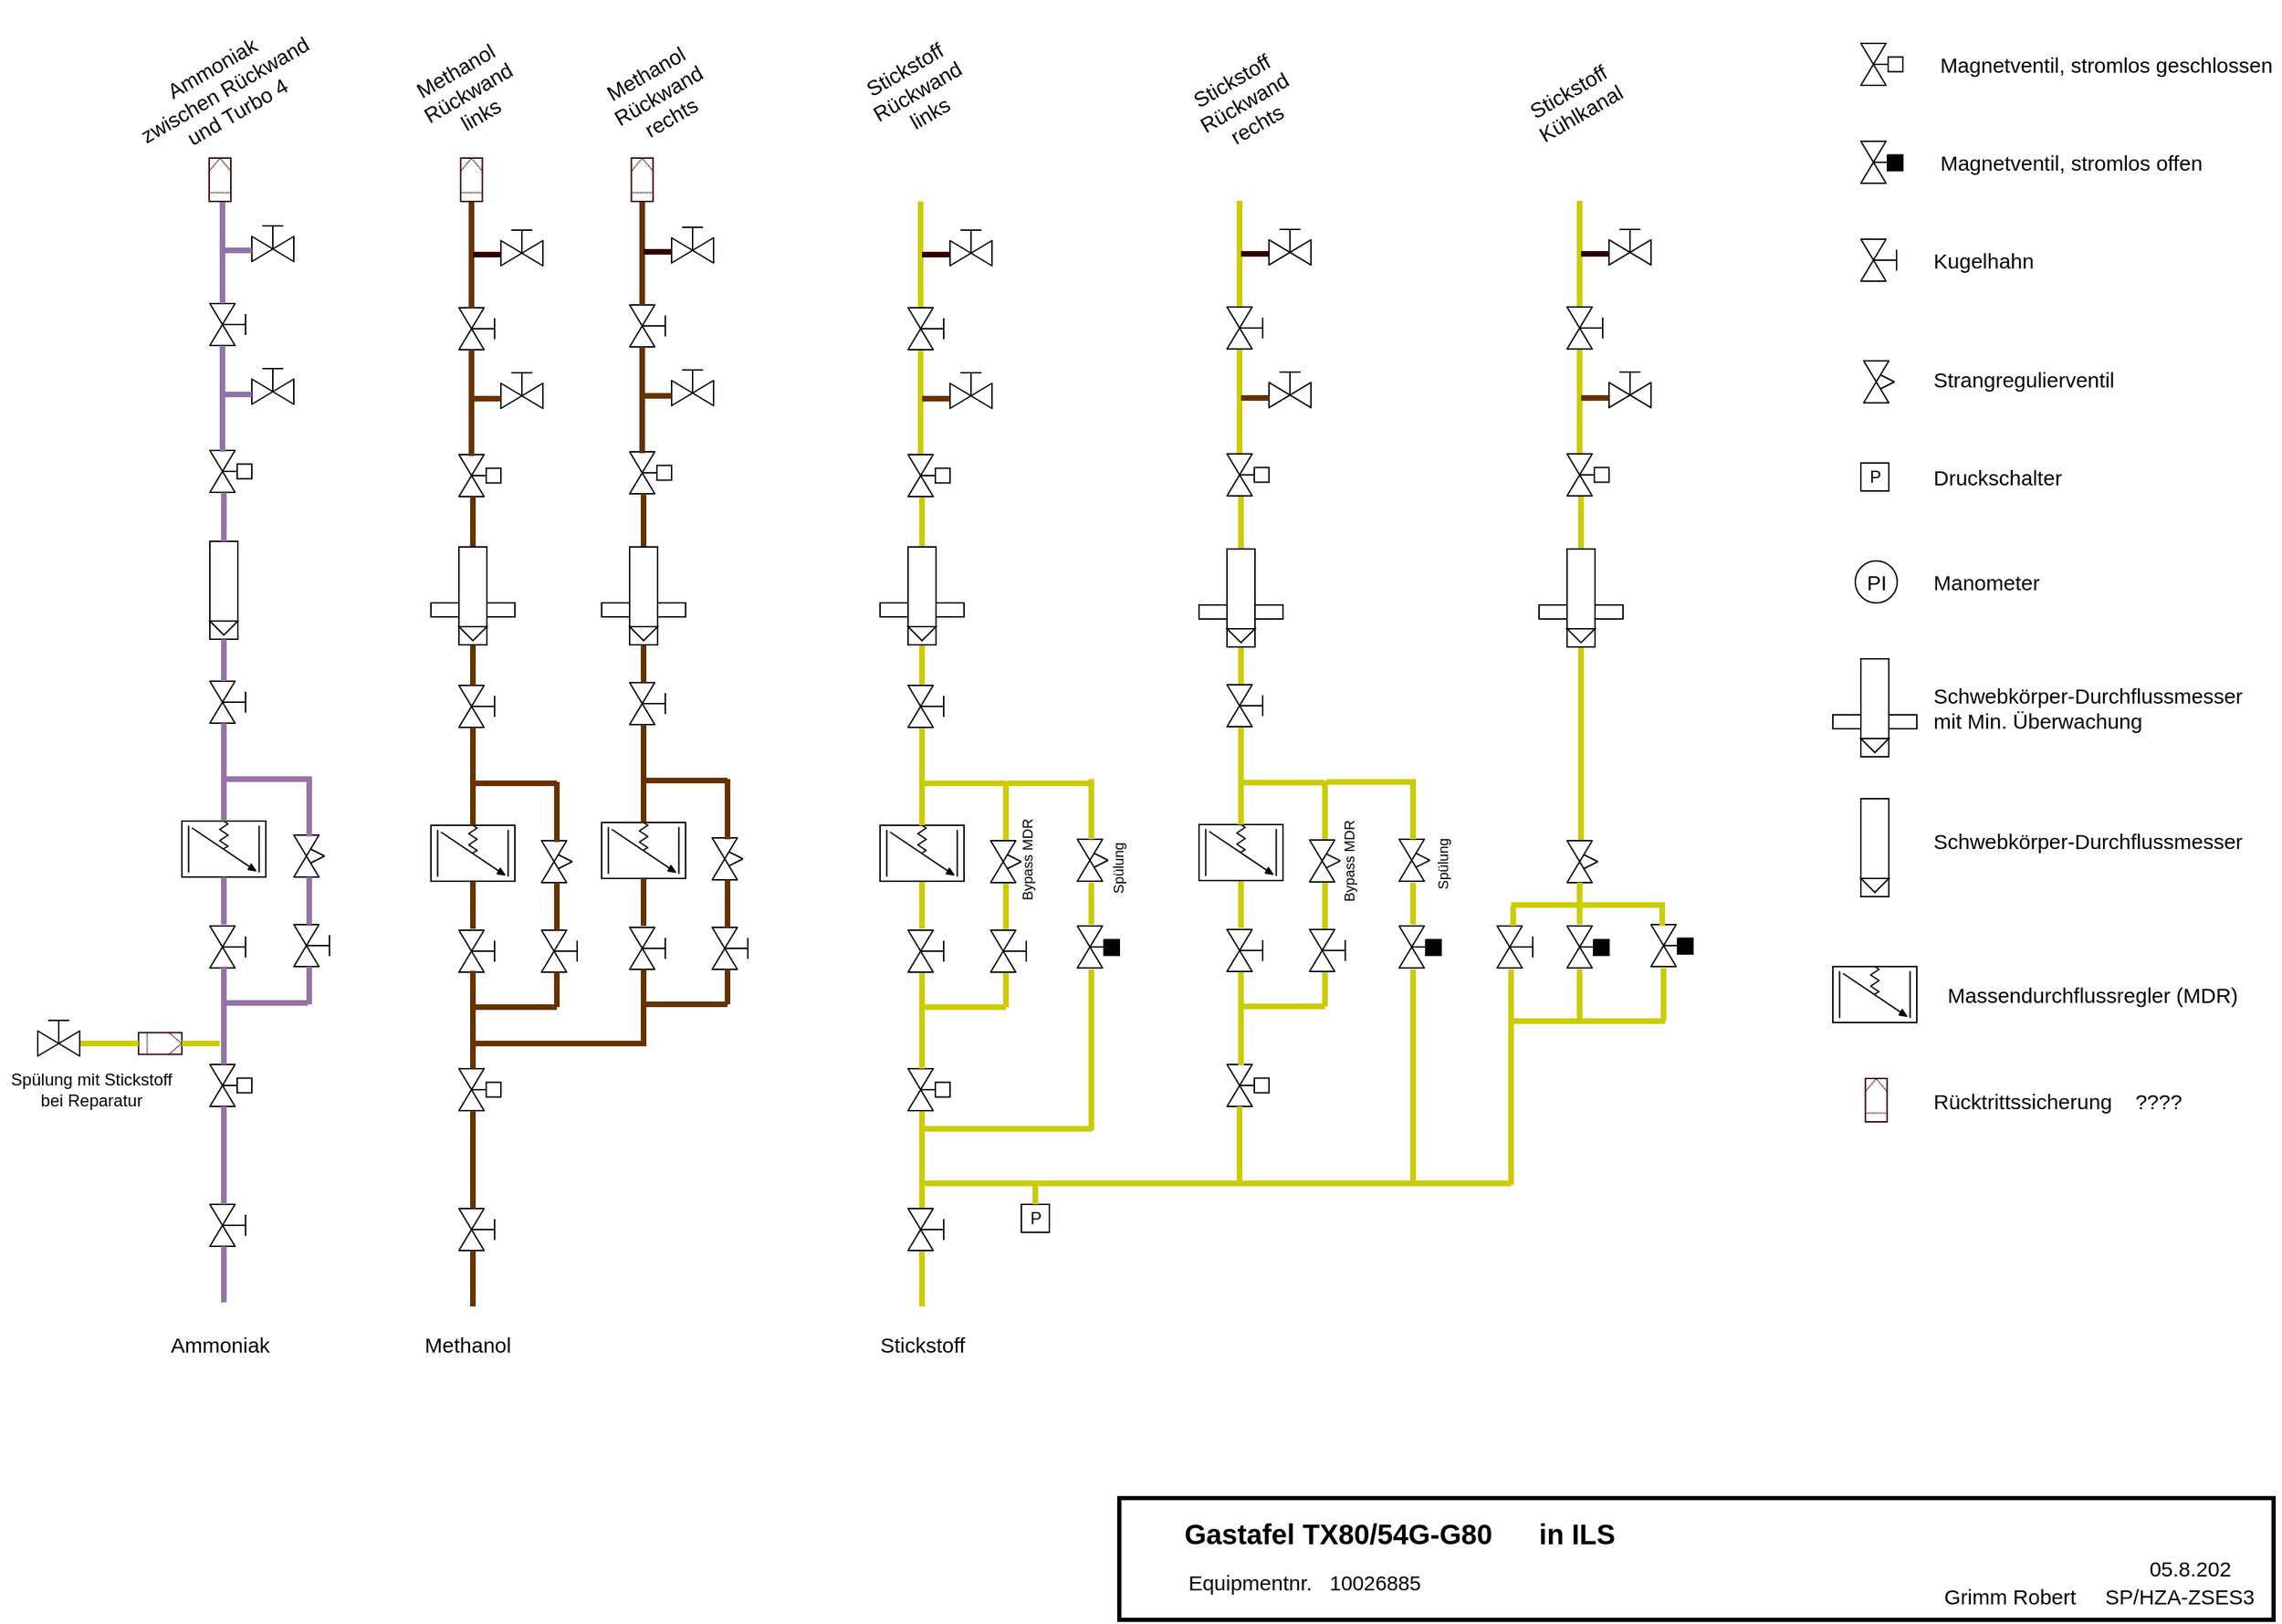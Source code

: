 <mxfile version="14.6.13" type="device"><diagram id="gY1Zh8N05qMGuuuQxXZv" name="Seite-1"><mxGraphModel dx="2062" dy="1182" grid="1" gridSize="10" guides="1" tooltips="1" connect="1" arrows="1" fold="1" page="1" pageScale="1" pageWidth="1654" pageHeight="1169" math="0" shadow="0"><root><mxCell id="0"/><mxCell id="1" parent="0"/><mxCell id="Zqb8wr_aXLcBgxhzpJkM-361" value="" style="whiteSpace=wrap;html=1;fontSize=15;labelBackgroundColor=#ffffff;fillColor=none;strokeWidth=3;" vertex="1" parent="1"><mxGeometry x="820" y="1080" width="825" height="87" as="geometry"/></mxCell><mxCell id="Zqb8wr_aXLcBgxhzpJkM-177" value="" style="line;strokeWidth=4;direction=south;html=1;perimeter=backbonePerimeter;points=[];outlineConnect=0;fontSize=15;fillColor=#e1d5e7;strokeColor=#CCCC00;" vertex="1" parent="1"><mxGeometry x="673.999" y="803" width="10" height="70" as="geometry"/></mxCell><mxCell id="Zqb8wr_aXLcBgxhzpJkM-239" value="" style="line;strokeWidth=4;direction=south;html=1;perimeter=backbonePerimeter;points=[];outlineConnect=0;fontSize=15;fillColor=#e1d5e7;strokeColor=#CCCC00;" vertex="1" parent="1"><mxGeometry x="733.999" y="640" width="10" height="34" as="geometry"/></mxCell><mxCell id="Zqb8wr_aXLcBgxhzpJkM-182" value="" style="line;strokeWidth=4;direction=south;html=1;perimeter=backbonePerimeter;points=[];outlineConnect=0;fontSize=15;fillColor=#e1d5e7;strokeColor=#CCCC00;" vertex="1" parent="1"><mxGeometry x="673.999" y="639" width="10" height="34" as="geometry"/></mxCell><mxCell id="C3v5s9DlORGw7J5M1p4P-9" value="" style="verticalLabelPosition=bottom;align=center;html=1;verticalAlign=top;pointerEvents=1;dashed=0;shape=mxgraph.pid2valves.valve;valveType=gate;actuator=powered;direction=south;aspect=fixed;" parent="1" vertex="1"><mxGeometry x="1350" y="40" width="30" height="30" as="geometry"/></mxCell><mxCell id="C3v5s9DlORGw7J5M1p4P-10" value="" style="part=1;strokeColor=none;fillColor=none;fontStyle=1;fontSize=14;" parent="C3v5s9DlORGw7J5M1p4P-9" vertex="1"><mxGeometry x="9.75" width="10.5" height="10.5" as="geometry"/></mxCell><mxCell id="C3v5s9DlORGw7J5M1p4P-15" value="" style="group" parent="1" vertex="1" connectable="0"><mxGeometry x="1350" y="110" width="30" height="30" as="geometry"/></mxCell><mxCell id="C3v5s9DlORGw7J5M1p4P-12" value="" style="verticalLabelPosition=bottom;align=center;html=1;verticalAlign=top;pointerEvents=1;dashed=0;shape=mxgraph.pid2valves.valve;valveType=gate;actuator=powered;direction=south;aspect=fixed;" parent="C3v5s9DlORGw7J5M1p4P-15" vertex="1"><mxGeometry width="30" height="30" as="geometry"/></mxCell><mxCell id="C3v5s9DlORGw7J5M1p4P-13" value="" style="part=1;strokeColor=none;fillColor=none;fontStyle=1;fontSize=14;" parent="C3v5s9DlORGw7J5M1p4P-12" vertex="1"><mxGeometry x="9.75" width="10.5" height="10.5" as="geometry"/></mxCell><mxCell id="C3v5s9DlORGw7J5M1p4P-14" value="" style="rounded=0;whiteSpace=wrap;html=1;fillColor=#000000;" parent="C3v5s9DlORGw7J5M1p4P-15" vertex="1"><mxGeometry x="19" y="10" width="11" height="11" as="geometry"/></mxCell><mxCell id="C3v5s9DlORGw7J5M1p4P-16" value="" style="verticalLabelPosition=bottom;align=center;html=1;verticalAlign=top;pointerEvents=1;dashed=0;shape=mxgraph.pid2valves.valve;valveType=gate;actuator=man;fillColor=#FFFFFF;aspect=fixed;direction=south;" parent="1" vertex="1"><mxGeometry x="1350" y="180" width="30" height="30" as="geometry"/></mxCell><mxCell id="C3v5s9DlORGw7J5M1p4P-21" value="" style="group" parent="1" vertex="1" connectable="0"><mxGeometry x="790" y="609" width="22" height="30" as="geometry"/></mxCell><mxCell id="C3v5s9DlORGw7J5M1p4P-17" value="" style="verticalLabelPosition=bottom;align=center;html=1;verticalAlign=top;pointerEvents=1;dashed=0;shape=mxgraph.pid2valves.valve;valveType=gate;fillColor=#FFFFFF;direction=south;aspect=fixed;" parent="C3v5s9DlORGw7J5M1p4P-21" vertex="1"><mxGeometry width="18" height="30" as="geometry"/></mxCell><mxCell id="C3v5s9DlORGw7J5M1p4P-20" value="" style="group" parent="C3v5s9DlORGw7J5M1p4P-21" vertex="1" connectable="0"><mxGeometry x="12" y="10" width="10" height="10" as="geometry"/></mxCell><mxCell id="C3v5s9DlORGw7J5M1p4P-18" value="" style="endArrow=none;html=1;" parent="C3v5s9DlORGw7J5M1p4P-20" edge="1"><mxGeometry width="50" height="50" relative="1" as="geometry"><mxPoint as="sourcePoint"/><mxPoint x="10" y="5" as="targetPoint"/></mxGeometry></mxCell><mxCell id="C3v5s9DlORGw7J5M1p4P-19" value="" style="endArrow=none;html=1;" parent="C3v5s9DlORGw7J5M1p4P-20" edge="1"><mxGeometry width="50" height="50" relative="1" as="geometry"><mxPoint y="10" as="sourcePoint"/><mxPoint x="10" y="5" as="targetPoint"/></mxGeometry></mxCell><mxCell id="C3v5s9DlORGw7J5M1p4P-26" value="" style="group" parent="1" vertex="1" connectable="0"><mxGeometry x="750" y="870" width="20" height="20" as="geometry"/></mxCell><mxCell id="C3v5s9DlORGw7J5M1p4P-23" value="" style="whiteSpace=wrap;html=1;aspect=fixed;fillColor=#FFFFFF;" parent="C3v5s9DlORGw7J5M1p4P-26" vertex="1"><mxGeometry width="20" height="20" as="geometry"/></mxCell><mxCell id="C3v5s9DlORGw7J5M1p4P-25" value="P" style="text;html=1;align=center;verticalAlign=middle;resizable=0;points=[];autosize=1;strokeColor=none;" parent="C3v5s9DlORGw7J5M1p4P-26" vertex="1"><mxGeometry width="20" height="20" as="geometry"/></mxCell><mxCell id="C3v5s9DlORGw7J5M1p4P-27" value="Magnetventil, stromlos geschlossen" style="text;html=1;align=center;verticalAlign=middle;resizable=0;points=[];autosize=1;strokeColor=none;fontSize=15;" parent="1" vertex="1"><mxGeometry x="1400" y="45" width="250" height="20" as="geometry"/></mxCell><mxCell id="C3v5s9DlORGw7J5M1p4P-28" value="Magnetventil, stromlos offen" style="text;html=1;align=center;verticalAlign=middle;resizable=0;points=[];autosize=1;strokeColor=none;fontSize=15;" parent="1" vertex="1"><mxGeometry x="1400" y="115" width="200" height="20" as="geometry"/></mxCell><mxCell id="C3v5s9DlORGw7J5M1p4P-29" value="Kugelhahn" style="text;html=1;align=left;verticalAlign=middle;resizable=0;points=[];autosize=1;strokeColor=none;fontSize=15;" parent="1" vertex="1"><mxGeometry x="1400" y="185" width="90" height="20" as="geometry"/></mxCell><mxCell id="C3v5s9DlORGw7J5M1p4P-30" value="Strangregulierventil" style="text;html=1;align=left;verticalAlign=middle;resizable=0;points=[];autosize=1;strokeColor=none;fontSize=15;" parent="1" vertex="1"><mxGeometry x="1400" y="270" width="140" height="20" as="geometry"/></mxCell><mxCell id="C3v5s9DlORGw7J5M1p4P-31" value="Druckschalter" style="text;html=1;align=left;verticalAlign=middle;resizable=0;points=[];autosize=1;strokeColor=none;fontSize=15;" parent="1" vertex="1"><mxGeometry x="1400" y="340" width="110" height="20" as="geometry"/></mxCell><mxCell id="C3v5s9DlORGw7J5M1p4P-34" value="" style="group" parent="1" vertex="1" connectable="0"><mxGeometry x="1346" y="410" width="30" height="30" as="geometry"/></mxCell><mxCell id="C3v5s9DlORGw7J5M1p4P-32" value="" style="ellipse;whiteSpace=wrap;html=1;aspect=fixed;fontSize=15;fillColor=#FFFFFF;" parent="C3v5s9DlORGw7J5M1p4P-34" vertex="1"><mxGeometry width="30" height="30" as="geometry"/></mxCell><mxCell id="C3v5s9DlORGw7J5M1p4P-33" value="PI" style="text;html=1;align=center;verticalAlign=middle;resizable=0;points=[];autosize=1;strokeColor=none;fontSize=15;" parent="C3v5s9DlORGw7J5M1p4P-34" vertex="1"><mxGeometry y="5" width="30" height="20" as="geometry"/></mxCell><mxCell id="C3v5s9DlORGw7J5M1p4P-35" value="Manometer" style="text;html=1;align=left;verticalAlign=middle;resizable=0;points=[];autosize=1;strokeColor=none;fontSize=15;" parent="1" vertex="1"><mxGeometry x="1400" y="415" width="90" height="20" as="geometry"/></mxCell><mxCell id="C3v5s9DlORGw7J5M1p4P-36" value="" style="group" parent="1" vertex="1" connectable="0"><mxGeometry x="1350" y="580" width="20" height="70" as="geometry"/></mxCell><mxCell id="C3v5s9DlORGw7J5M1p4P-37" value="" style="rounded=0;whiteSpace=wrap;html=1;" parent="C3v5s9DlORGw7J5M1p4P-36" vertex="1"><mxGeometry width="20" height="70" as="geometry"/></mxCell><mxCell id="C3v5s9DlORGw7J5M1p4P-38" value="" style="triangle;whiteSpace=wrap;html=1;direction=south;" parent="C3v5s9DlORGw7J5M1p4P-36" vertex="1"><mxGeometry y="57" width="20" height="10" as="geometry"/></mxCell><mxCell id="C3v5s9DlORGw7J5M1p4P-39" value="Schwebkörper-Durchflussmesser" style="text;html=1;align=left;verticalAlign=middle;resizable=0;points=[];autosize=1;strokeColor=none;fontSize=15;" parent="1" vertex="1"><mxGeometry x="1400" y="600" width="240" height="20" as="geometry"/></mxCell><mxCell id="C3v5s9DlORGw7J5M1p4P-44" value="" style="group" parent="1" vertex="1" connectable="0"><mxGeometry x="1330" y="480" width="60" height="70" as="geometry"/></mxCell><mxCell id="C3v5s9DlORGw7J5M1p4P-45" value="" style="group" parent="C3v5s9DlORGw7J5M1p4P-44" vertex="1" connectable="0"><mxGeometry x="20" width="20" height="70" as="geometry"/></mxCell><mxCell id="C3v5s9DlORGw7J5M1p4P-46" value="" style="rounded=0;whiteSpace=wrap;html=1;" parent="C3v5s9DlORGw7J5M1p4P-45" vertex="1"><mxGeometry width="20" height="70" as="geometry"/></mxCell><mxCell id="C3v5s9DlORGw7J5M1p4P-47" value="" style="triangle;whiteSpace=wrap;html=1;direction=south;" parent="C3v5s9DlORGw7J5M1p4P-45" vertex="1"><mxGeometry y="57" width="20" height="10" as="geometry"/></mxCell><mxCell id="C3v5s9DlORGw7J5M1p4P-48" value="" style="rounded=0;whiteSpace=wrap;html=1;fontSize=15;fillColor=#FFFFFF;" parent="C3v5s9DlORGw7J5M1p4P-44" vertex="1"><mxGeometry x="40" y="40" width="20" height="10" as="geometry"/></mxCell><mxCell id="C3v5s9DlORGw7J5M1p4P-49" value="" style="rounded=0;whiteSpace=wrap;html=1;fontSize=15;fillColor=#FFFFFF;" parent="C3v5s9DlORGw7J5M1p4P-44" vertex="1"><mxGeometry y="40" width="20" height="10" as="geometry"/></mxCell><mxCell id="C3v5s9DlORGw7J5M1p4P-50" value="Schwebkörper-Durchflussmesser&lt;br&gt;mit Min. Überwachung" style="text;html=1;align=left;verticalAlign=middle;resizable=0;points=[];autosize=1;strokeColor=none;fontSize=15;" parent="1" vertex="1"><mxGeometry x="1400" y="495" width="240" height="40" as="geometry"/></mxCell><mxCell id="C3v5s9DlORGw7J5M1p4P-51" value="" style="verticalLabelPosition=bottom;align=center;html=1;verticalAlign=top;pointerEvents=1;dashed=0;shape=mxgraph.pid2valves.autoRecircValve;fontSize=15;fillColor=#FFFFFF;" parent="1" vertex="1"><mxGeometry x="1330" y="700" width="60" height="40" as="geometry"/></mxCell><mxCell id="C3v5s9DlORGw7J5M1p4P-52" value="Massendurchflussregler (MDR)" style="text;html=1;align=left;verticalAlign=middle;resizable=0;points=[];autosize=1;strokeColor=none;fontSize=15;" parent="1" vertex="1"><mxGeometry x="1410" y="710" width="220" height="20" as="geometry"/></mxCell><mxCell id="C3v5s9DlORGw7J5M1p4P-3" value="" style="verticalLabelPosition=bottom;align=center;html=1;verticalAlign=top;pointerEvents=1;dashed=0;shape=mxgraph.pid2valves.valve;valveType=gate;actuator=man;direction=south;aspect=fixed;" parent="1" vertex="1"><mxGeometry x="170" y="870" width="30" height="30" as="geometry"/></mxCell><mxCell id="C3v5s9DlORGw7J5M1p4P-53" value="" style="verticalLabelPosition=bottom;align=center;html=1;verticalAlign=top;pointerEvents=1;dashed=0;shape=mxgraph.pid2valves.valve;valveType=gate;actuator=powered;direction=south;aspect=fixed;" parent="1" vertex="1"><mxGeometry x="170" y="770" width="30" height="30" as="geometry"/></mxCell><mxCell id="C3v5s9DlORGw7J5M1p4P-54" value="" style="part=1;strokeColor=none;fillColor=none;fontStyle=1;fontSize=14;" parent="C3v5s9DlORGw7J5M1p4P-53" vertex="1"><mxGeometry x="9.75" width="10.5" height="20" as="geometry"/></mxCell><mxCell id="C3v5s9DlORGw7J5M1p4P-57" value="" style="line;strokeWidth=4;direction=south;html=1;perimeter=backbonePerimeter;points=[];outlineConnect=0;fontSize=15;fillColor=#e1d5e7;strokeColor=#9673a6;" parent="1" vertex="1"><mxGeometry x="175" y="900" width="10" height="40" as="geometry"/></mxCell><mxCell id="C3v5s9DlORGw7J5M1p4P-58" value="" style="line;strokeWidth=4;direction=south;html=1;perimeter=backbonePerimeter;points=[];outlineConnect=0;fontSize=15;fillColor=#e1d5e7;strokeColor=#9673a6;" parent="1" vertex="1"><mxGeometry x="175" y="800" width="10" height="70" as="geometry"/></mxCell><mxCell id="C3v5s9DlORGw7J5M1p4P-59" value="" style="verticalLabelPosition=bottom;align=center;html=1;verticalAlign=top;pointerEvents=1;dashed=0;shape=mxgraph.pid2valves.valve;valveType=gate;actuator=man;fillColor=#FFFFFF;aspect=fixed;direction=south;" parent="1" vertex="1"><mxGeometry x="170" y="671" width="30" height="30" as="geometry"/></mxCell><mxCell id="C3v5s9DlORGw7J5M1p4P-61" value="" style="line;strokeWidth=4;direction=south;html=1;perimeter=backbonePerimeter;points=[];outlineConnect=0;fontSize=15;fillColor=#e1d5e7;strokeColor=#9673a6;" parent="1" vertex="1"><mxGeometry x="175" y="700" width="10" height="70" as="geometry"/></mxCell><mxCell id="C3v5s9DlORGw7J5M1p4P-62" value="" style="line;strokeWidth=4;direction=west;html=1;perimeter=backbonePerimeter;points=[];outlineConnect=0;fontSize=15;fillColor=#e1d5e7;strokeColor=#9673a6;" parent="1" vertex="1"><mxGeometry x="180" y="721" width="60" height="10" as="geometry"/></mxCell><mxCell id="C3v5s9DlORGw7J5M1p4P-64" value="" style="verticalLabelPosition=bottom;align=center;html=1;verticalAlign=top;pointerEvents=1;dashed=0;shape=mxgraph.pid2valves.autoRecircValve;fontSize=15;fillColor=#FFFFFF;" parent="1" vertex="1"><mxGeometry x="150" y="596" width="60" height="40" as="geometry"/></mxCell><mxCell id="C3v5s9DlORGw7J5M1p4P-71" value="" style="line;strokeWidth=4;direction=south;html=1;perimeter=backbonePerimeter;points=[];outlineConnect=0;fontSize=15;fillColor=#e1d5e7;strokeColor=#9673a6;" parent="1" vertex="1"><mxGeometry x="175" y="636" width="10" height="34" as="geometry"/></mxCell><mxCell id="C3v5s9DlORGw7J5M1p4P-72" value="" style="verticalLabelPosition=bottom;align=center;html=1;verticalAlign=top;pointerEvents=1;dashed=0;shape=mxgraph.pid2valves.valve;valveType=gate;actuator=man;fillColor=#FFFFFF;aspect=fixed;direction=south;" parent="1" vertex="1"><mxGeometry x="170" y="496" width="30" height="30" as="geometry"/></mxCell><mxCell id="C3v5s9DlORGw7J5M1p4P-73" value="" style="line;strokeWidth=4;direction=south;html=1;perimeter=backbonePerimeter;points=[];outlineConnect=0;fontSize=15;fillColor=#e1d5e7;strokeColor=#9673a6;" parent="1" vertex="1"><mxGeometry x="175" y="526" width="10" height="70" as="geometry"/></mxCell><mxCell id="C3v5s9DlORGw7J5M1p4P-74" value="" style="group" parent="1" vertex="1" connectable="0"><mxGeometry x="170" y="396" width="20" height="70" as="geometry"/></mxCell><mxCell id="C3v5s9DlORGw7J5M1p4P-75" value="" style="rounded=0;whiteSpace=wrap;html=1;" parent="C3v5s9DlORGw7J5M1p4P-74" vertex="1"><mxGeometry width="20" height="70" as="geometry"/></mxCell><mxCell id="C3v5s9DlORGw7J5M1p4P-76" value="" style="triangle;whiteSpace=wrap;html=1;direction=south;" parent="C3v5s9DlORGw7J5M1p4P-74" vertex="1"><mxGeometry y="57" width="20" height="10" as="geometry"/></mxCell><mxCell id="C3v5s9DlORGw7J5M1p4P-77" value="" style="line;strokeWidth=4;direction=south;html=1;perimeter=backbonePerimeter;points=[];outlineConnect=0;fontSize=15;fillColor=#e1d5e7;strokeColor=#9673a6;" parent="1" vertex="1"><mxGeometry x="175" y="466" width="10" height="30" as="geometry"/></mxCell><mxCell id="C3v5s9DlORGw7J5M1p4P-78" value="" style="verticalLabelPosition=bottom;align=center;html=1;verticalAlign=top;pointerEvents=1;dashed=0;shape=mxgraph.pid2valves.valve;valveType=gate;actuator=powered;direction=south;aspect=fixed;" parent="1" vertex="1"><mxGeometry x="170" y="331" width="30" height="30" as="geometry"/></mxCell><mxCell id="C3v5s9DlORGw7J5M1p4P-79" value="" style="part=1;strokeColor=none;fillColor=none;fontStyle=1;fontSize=14;" parent="C3v5s9DlORGw7J5M1p4P-78" vertex="1"><mxGeometry x="9.75" width="10.5" height="10.5" as="geometry"/></mxCell><mxCell id="C3v5s9DlORGw7J5M1p4P-80" value="" style="line;strokeWidth=4;direction=south;html=1;perimeter=backbonePerimeter;points=[];outlineConnect=0;fontSize=15;fillColor=#e1d5e7;strokeColor=#9673a6;" parent="1" vertex="1"><mxGeometry x="175" y="361" width="10" height="35" as="geometry"/></mxCell><mxCell id="C3v5s9DlORGw7J5M1p4P-81" value="" style="verticalLabelPosition=bottom;align=center;html=1;verticalAlign=top;pointerEvents=1;dashed=0;shape=mxgraph.pid2valves.valve;valveType=gate;actuator=man;fillColor=#FFFFFF;aspect=fixed;direction=south;" parent="1" vertex="1"><mxGeometry x="170" y="226" width="30" height="30" as="geometry"/></mxCell><mxCell id="C3v5s9DlORGw7J5M1p4P-82" value="" style="line;strokeWidth=4;direction=south;html=1;perimeter=backbonePerimeter;points=[];outlineConnect=0;fontSize=15;fillColor=#e1d5e7;strokeColor=#9673a6;" parent="1" vertex="1"><mxGeometry x="174" y="256" width="10" height="76" as="geometry"/></mxCell><mxCell id="C3v5s9DlORGw7J5M1p4P-83" value="" style="verticalLabelPosition=bottom;align=center;html=1;verticalAlign=top;pointerEvents=1;dashed=0;shape=mxgraph.pid2valves.valve;valveType=gate;actuator=man;fillColor=#FFFFFF;aspect=fixed;direction=east;" parent="1" vertex="1"><mxGeometry x="200" y="268" width="30" height="30" as="geometry"/></mxCell><mxCell id="C3v5s9DlORGw7J5M1p4P-84" value="" style="verticalLabelPosition=bottom;align=center;html=1;verticalAlign=top;pointerEvents=1;dashed=0;shape=mxgraph.pid2valves.valve;valveType=gate;actuator=man;fillColor=#FFFFFF;aspect=fixed;direction=east;" parent="1" vertex="1"><mxGeometry x="200" y="166" width="30" height="30" as="geometry"/></mxCell><mxCell id="C3v5s9DlORGw7J5M1p4P-85" value="" style="line;strokeWidth=4;direction=south;html=1;perimeter=backbonePerimeter;points=[];outlineConnect=0;fontSize=15;fillColor=#e1d5e7;strokeColor=#9673a6;" parent="1" vertex="1"><mxGeometry x="174" y="150" width="10" height="76" as="geometry"/></mxCell><mxCell id="C3v5s9DlORGw7J5M1p4P-86" value="" style="line;strokeWidth=4;direction=west;html=1;perimeter=backbonePerimeter;points=[];outlineConnect=0;fontSize=15;fillColor=#e1d5e7;strokeColor=#9673a6;" parent="1" vertex="1"><mxGeometry x="180" y="286" width="20" height="10" as="geometry"/></mxCell><mxCell id="C3v5s9DlORGw7J5M1p4P-87" value="" style="line;strokeWidth=4;direction=west;html=1;perimeter=backbonePerimeter;points=[];outlineConnect=0;fontSize=15;fillColor=#e1d5e7;strokeColor=#9673a6;" parent="1" vertex="1"><mxGeometry x="180" y="183" width="20" height="10" as="geometry"/></mxCell><mxCell id="C3v5s9DlORGw7J5M1p4P-88" value="" style="line;strokeWidth=4;direction=west;html=1;perimeter=backbonePerimeter;points=[];outlineConnect=0;fontSize=15;fillColor=#e1d5e7;strokeColor=#9673a6;" parent="1" vertex="1"><mxGeometry x="180" y="561" width="60" height="10" as="geometry"/></mxCell><mxCell id="Zqb8wr_aXLcBgxhzpJkM-1" value="" style="verticalLabelPosition=bottom;align=center;html=1;verticalAlign=top;pointerEvents=1;dashed=0;shape=mxgraph.pid2valves.valve;valveType=gate;actuator=man;direction=south;aspect=fixed;" vertex="1" parent="1"><mxGeometry x="348" y="873" width="30" height="30" as="geometry"/></mxCell><mxCell id="Zqb8wr_aXLcBgxhzpJkM-2" value="" style="verticalLabelPosition=bottom;align=center;html=1;verticalAlign=top;pointerEvents=1;dashed=0;shape=mxgraph.pid2valves.valve;valveType=gate;actuator=powered;direction=south;aspect=fixed;" vertex="1" parent="1"><mxGeometry x="348" y="773" width="30" height="30" as="geometry"/></mxCell><mxCell id="Zqb8wr_aXLcBgxhzpJkM-3" value="" style="part=1;strokeColor=none;fillColor=none;fontStyle=1;fontSize=14;" vertex="1" parent="Zqb8wr_aXLcBgxhzpJkM-2"><mxGeometry x="9.75" width="10.5" height="20" as="geometry"/></mxCell><mxCell id="Zqb8wr_aXLcBgxhzpJkM-4" value="" style="line;strokeWidth=4;direction=south;html=1;perimeter=backbonePerimeter;points=[];outlineConnect=0;fontSize=15;fillColor=#e1d5e7;strokeColor=#663300;" vertex="1" parent="1"><mxGeometry x="353" y="903" width="10" height="40" as="geometry"/></mxCell><mxCell id="Zqb8wr_aXLcBgxhzpJkM-5" value="" style="line;strokeWidth=4;direction=south;html=1;perimeter=backbonePerimeter;points=[];outlineConnect=0;fontSize=15;fillColor=#e1d5e7;strokeColor=#663300;" vertex="1" parent="1"><mxGeometry x="353" y="803" width="10" height="70" as="geometry"/></mxCell><mxCell id="Zqb8wr_aXLcBgxhzpJkM-6" value="" style="verticalLabelPosition=bottom;align=center;html=1;verticalAlign=top;pointerEvents=1;dashed=0;shape=mxgraph.pid2valves.valve;valveType=gate;actuator=man;fillColor=#FFFFFF;aspect=fixed;direction=south;" vertex="1" parent="1"><mxGeometry x="348" y="674" width="30" height="30" as="geometry"/></mxCell><mxCell id="Zqb8wr_aXLcBgxhzpJkM-8" value="" style="line;strokeWidth=4;direction=south;html=1;perimeter=backbonePerimeter;points=[];outlineConnect=0;fontSize=15;fillColor=#e1d5e7;strokeColor=#663300;" vertex="1" parent="1"><mxGeometry x="353" y="703" width="10" height="70" as="geometry"/></mxCell><mxCell id="Zqb8wr_aXLcBgxhzpJkM-9" value="" style="line;strokeWidth=4;direction=west;html=1;perimeter=backbonePerimeter;points=[];outlineConnect=0;fontSize=15;fillColor=#e1d5e7;strokeColor=#663300;" vertex="1" parent="1"><mxGeometry x="358" y="724" width="60" height="10" as="geometry"/></mxCell><mxCell id="Zqb8wr_aXLcBgxhzpJkM-11" value="" style="verticalLabelPosition=bottom;align=center;html=1;verticalAlign=top;pointerEvents=1;dashed=0;shape=mxgraph.pid2valves.autoRecircValve;fontSize=15;fillColor=#FFFFFF;" vertex="1" parent="1"><mxGeometry x="328" y="599" width="60" height="40" as="geometry"/></mxCell><mxCell id="Zqb8wr_aXLcBgxhzpJkM-18" value="" style="line;strokeWidth=4;direction=south;html=1;perimeter=backbonePerimeter;points=[];outlineConnect=0;fontSize=15;fillColor=#e1d5e7;strokeColor=#663300;" vertex="1" parent="1"><mxGeometry x="353" y="639" width="10" height="34" as="geometry"/></mxCell><mxCell id="Zqb8wr_aXLcBgxhzpJkM-19" value="" style="verticalLabelPosition=bottom;align=center;html=1;verticalAlign=top;pointerEvents=1;dashed=0;shape=mxgraph.pid2valves.valve;valveType=gate;actuator=man;fillColor=#FFFFFF;aspect=fixed;direction=south;" vertex="1" parent="1"><mxGeometry x="348" y="499" width="30" height="30" as="geometry"/></mxCell><mxCell id="Zqb8wr_aXLcBgxhzpJkM-20" value="" style="line;strokeWidth=4;direction=south;html=1;perimeter=backbonePerimeter;points=[];outlineConnect=0;fontSize=15;fillColor=#e1d5e7;strokeColor=#663300;" vertex="1" parent="1"><mxGeometry x="353" y="529" width="10" height="70" as="geometry"/></mxCell><mxCell id="Zqb8wr_aXLcBgxhzpJkM-24" value="" style="line;strokeWidth=4;direction=south;html=1;perimeter=backbonePerimeter;points=[];outlineConnect=0;fontSize=15;fillColor=#e1d5e7;strokeColor=#663300;" vertex="1" parent="1"><mxGeometry x="353" y="469" width="10" height="30" as="geometry"/></mxCell><mxCell id="Zqb8wr_aXLcBgxhzpJkM-25" value="" style="verticalLabelPosition=bottom;align=center;html=1;verticalAlign=top;pointerEvents=1;dashed=0;shape=mxgraph.pid2valves.valve;valveType=gate;actuator=powered;direction=south;aspect=fixed;" vertex="1" parent="1"><mxGeometry x="348" y="334" width="30" height="30" as="geometry"/></mxCell><mxCell id="Zqb8wr_aXLcBgxhzpJkM-26" value="" style="part=1;strokeColor=none;fillColor=none;fontStyle=1;fontSize=14;" vertex="1" parent="Zqb8wr_aXLcBgxhzpJkM-25"><mxGeometry x="9.75" width="10.5" height="10.5" as="geometry"/></mxCell><mxCell id="Zqb8wr_aXLcBgxhzpJkM-27" value="" style="line;strokeWidth=4;direction=south;html=1;perimeter=backbonePerimeter;points=[];outlineConnect=0;fontSize=15;fillColor=#e1d5e7;strokeColor=#663300;" vertex="1" parent="1"><mxGeometry x="353" y="364" width="10" height="36" as="geometry"/></mxCell><mxCell id="Zqb8wr_aXLcBgxhzpJkM-28" value="" style="verticalLabelPosition=bottom;align=center;html=1;verticalAlign=top;pointerEvents=1;dashed=0;shape=mxgraph.pid2valves.valve;valveType=gate;actuator=man;fillColor=#FFFFFF;aspect=fixed;direction=south;" vertex="1" parent="1"><mxGeometry x="348" y="229" width="30" height="30" as="geometry"/></mxCell><mxCell id="Zqb8wr_aXLcBgxhzpJkM-29" value="" style="line;strokeWidth=4;direction=south;html=1;perimeter=backbonePerimeter;points=[];outlineConnect=0;fontSize=15;fillColor=#e1d5e7;strokeColor=#663300;" vertex="1" parent="1"><mxGeometry x="352" y="259" width="10" height="76" as="geometry"/></mxCell><mxCell id="Zqb8wr_aXLcBgxhzpJkM-30" value="" style="verticalLabelPosition=bottom;align=center;html=1;verticalAlign=top;pointerEvents=1;dashed=0;shape=mxgraph.pid2valves.valve;valveType=gate;actuator=man;fillColor=#FFFFFF;aspect=fixed;direction=east;" vertex="1" parent="1"><mxGeometry x="378" y="271" width="30" height="30" as="geometry"/></mxCell><mxCell id="Zqb8wr_aXLcBgxhzpJkM-31" value="" style="verticalLabelPosition=bottom;align=center;html=1;verticalAlign=top;pointerEvents=1;dashed=0;shape=mxgraph.pid2valves.valve;valveType=gate;actuator=man;fillColor=#FFFFFF;aspect=fixed;direction=east;" vertex="1" parent="1"><mxGeometry x="378" y="169" width="30" height="30" as="geometry"/></mxCell><mxCell id="Zqb8wr_aXLcBgxhzpJkM-32" value="" style="line;strokeWidth=4;direction=south;html=1;perimeter=backbonePerimeter;points=[];outlineConnect=0;fontSize=15;fillColor=#e1d5e7;strokeColor=#663300;" vertex="1" parent="1"><mxGeometry x="352" y="153" width="10" height="76" as="geometry"/></mxCell><mxCell id="Zqb8wr_aXLcBgxhzpJkM-33" value="" style="line;strokeWidth=4;direction=west;html=1;perimeter=backbonePerimeter;points=[];outlineConnect=0;fontSize=15;fillColor=#e1d5e7;strokeColor=#663300;" vertex="1" parent="1"><mxGeometry x="358" y="289" width="20" height="10" as="geometry"/></mxCell><mxCell id="Zqb8wr_aXLcBgxhzpJkM-34" value="" style="line;strokeWidth=4;direction=west;html=1;perimeter=backbonePerimeter;points=[];outlineConnect=0;fontSize=15;fillColor=#e1d5e7;strokeColor=#330000;" vertex="1" parent="1"><mxGeometry x="358" y="186" width="20" height="10" as="geometry"/></mxCell><mxCell id="Zqb8wr_aXLcBgxhzpJkM-35" value="" style="line;strokeWidth=4;direction=west;html=1;perimeter=backbonePerimeter;points=[];outlineConnect=0;fontSize=15;fillColor=#e1d5e7;strokeColor=#663300;" vertex="1" parent="1"><mxGeometry x="358" y="564" width="60" height="10" as="geometry"/></mxCell><mxCell id="Zqb8wr_aXLcBgxhzpJkM-37" value="" style="verticalLabelPosition=bottom;align=center;html=1;verticalAlign=top;pointerEvents=1;dashed=0;shape=mxgraph.pid2valves.valve;valveType=gate;actuator=man;fillColor=#FFFFFF;aspect=fixed;direction=south;" vertex="1" parent="1"><mxGeometry x="470" y="672" width="30" height="30" as="geometry"/></mxCell><mxCell id="Zqb8wr_aXLcBgxhzpJkM-39" value="" style="line;strokeWidth=4;direction=west;html=1;perimeter=backbonePerimeter;points=[];outlineConnect=0;fontSize=15;fillColor=#e1d5e7;strokeColor=#663300;" vertex="1" parent="1"><mxGeometry x="480" y="722" width="60" height="10" as="geometry"/></mxCell><mxCell id="Zqb8wr_aXLcBgxhzpJkM-41" value="" style="verticalLabelPosition=bottom;align=center;html=1;verticalAlign=top;pointerEvents=1;dashed=0;shape=mxgraph.pid2valves.autoRecircValve;fontSize=15;fillColor=#FFFFFF;" vertex="1" parent="1"><mxGeometry x="450" y="597" width="60" height="40" as="geometry"/></mxCell><mxCell id="Zqb8wr_aXLcBgxhzpJkM-48" value="" style="line;strokeWidth=4;direction=south;html=1;perimeter=backbonePerimeter;points=[];outlineConnect=0;fontSize=15;fillColor=#e1d5e7;strokeColor=#663300;" vertex="1" parent="1"><mxGeometry x="475" y="637" width="10" height="34" as="geometry"/></mxCell><mxCell id="Zqb8wr_aXLcBgxhzpJkM-49" value="" style="verticalLabelPosition=bottom;align=center;html=1;verticalAlign=top;pointerEvents=1;dashed=0;shape=mxgraph.pid2valves.valve;valveType=gate;actuator=man;fillColor=#FFFFFF;aspect=fixed;direction=south;" vertex="1" parent="1"><mxGeometry x="470" y="497" width="30" height="30" as="geometry"/></mxCell><mxCell id="Zqb8wr_aXLcBgxhzpJkM-50" value="" style="line;strokeWidth=4;direction=south;html=1;perimeter=backbonePerimeter;points=[];outlineConnect=0;fontSize=15;fillColor=#e1d5e7;strokeColor=#663300;" vertex="1" parent="1"><mxGeometry x="475" y="527" width="10" height="70" as="geometry"/></mxCell><mxCell id="Zqb8wr_aXLcBgxhzpJkM-54" value="" style="line;strokeWidth=4;direction=south;html=1;perimeter=backbonePerimeter;points=[];outlineConnect=0;fontSize=15;fillColor=#e1d5e7;strokeColor=#663300;" vertex="1" parent="1"><mxGeometry x="475" y="467" width="10" height="30" as="geometry"/></mxCell><mxCell id="Zqb8wr_aXLcBgxhzpJkM-55" value="" style="verticalLabelPosition=bottom;align=center;html=1;verticalAlign=top;pointerEvents=1;dashed=0;shape=mxgraph.pid2valves.valve;valveType=gate;actuator=powered;direction=south;aspect=fixed;" vertex="1" parent="1"><mxGeometry x="470" y="332" width="30" height="30" as="geometry"/></mxCell><mxCell id="Zqb8wr_aXLcBgxhzpJkM-56" value="" style="part=1;strokeColor=none;fillColor=none;fontStyle=1;fontSize=14;" vertex="1" parent="Zqb8wr_aXLcBgxhzpJkM-55"><mxGeometry x="9.75" width="10.5" height="10.5" as="geometry"/></mxCell><mxCell id="Zqb8wr_aXLcBgxhzpJkM-57" value="" style="line;strokeWidth=4;direction=south;html=1;perimeter=backbonePerimeter;points=[];outlineConnect=0;fontSize=15;fillColor=#e1d5e7;strokeColor=#663300;" vertex="1" parent="1"><mxGeometry x="475" y="362" width="10" height="39" as="geometry"/></mxCell><mxCell id="Zqb8wr_aXLcBgxhzpJkM-58" value="" style="verticalLabelPosition=bottom;align=center;html=1;verticalAlign=top;pointerEvents=1;dashed=0;shape=mxgraph.pid2valves.valve;valveType=gate;actuator=man;fillColor=#FFFFFF;aspect=fixed;direction=south;" vertex="1" parent="1"><mxGeometry x="470" y="227" width="30" height="30" as="geometry"/></mxCell><mxCell id="Zqb8wr_aXLcBgxhzpJkM-59" value="" style="line;strokeWidth=4;direction=south;html=1;perimeter=backbonePerimeter;points=[];outlineConnect=0;fontSize=15;fillColor=#e1d5e7;strokeColor=#663300;" vertex="1" parent="1"><mxGeometry x="474" y="257" width="10" height="76" as="geometry"/></mxCell><mxCell id="Zqb8wr_aXLcBgxhzpJkM-60" value="" style="verticalLabelPosition=bottom;align=center;html=1;verticalAlign=top;pointerEvents=1;dashed=0;shape=mxgraph.pid2valves.valve;valveType=gate;actuator=man;fillColor=#FFFFFF;aspect=fixed;direction=east;" vertex="1" parent="1"><mxGeometry x="500" y="269" width="30" height="30" as="geometry"/></mxCell><mxCell id="Zqb8wr_aXLcBgxhzpJkM-61" value="" style="verticalLabelPosition=bottom;align=center;html=1;verticalAlign=top;pointerEvents=1;dashed=0;shape=mxgraph.pid2valves.valve;valveType=gate;actuator=man;fillColor=#FFFFFF;aspect=fixed;direction=east;" vertex="1" parent="1"><mxGeometry x="500" y="167" width="30" height="30" as="geometry"/></mxCell><mxCell id="Zqb8wr_aXLcBgxhzpJkM-62" value="" style="line;strokeWidth=4;direction=south;html=1;perimeter=backbonePerimeter;points=[];outlineConnect=0;fontSize=15;fillColor=#e1d5e7;strokeColor=#663300;" vertex="1" parent="1"><mxGeometry x="474" y="151" width="10" height="76" as="geometry"/></mxCell><mxCell id="Zqb8wr_aXLcBgxhzpJkM-63" value="" style="line;strokeWidth=4;direction=west;html=1;perimeter=backbonePerimeter;points=[];outlineConnect=0;fontSize=15;fillColor=#e1d5e7;strokeColor=#663300;" vertex="1" parent="1"><mxGeometry x="480" y="287" width="20" height="10" as="geometry"/></mxCell><mxCell id="Zqb8wr_aXLcBgxhzpJkM-64" value="" style="line;strokeWidth=4;direction=west;html=1;perimeter=backbonePerimeter;points=[];outlineConnect=0;fontSize=15;fillColor=#e1d5e7;strokeColor=#330000;" vertex="1" parent="1"><mxGeometry x="480" y="184" width="20" height="10" as="geometry"/></mxCell><mxCell id="Zqb8wr_aXLcBgxhzpJkM-65" value="" style="line;strokeWidth=4;direction=west;html=1;perimeter=backbonePerimeter;points=[];outlineConnect=0;fontSize=15;fillColor=#e1d5e7;strokeColor=#663300;" vertex="1" parent="1"><mxGeometry x="480" y="562" width="60" height="10" as="geometry"/></mxCell><mxCell id="Zqb8wr_aXLcBgxhzpJkM-67" value="" style="line;strokeWidth=4;direction=south;html=1;perimeter=backbonePerimeter;points=[];outlineConnect=0;fontSize=15;fillColor=#e1d5e7;strokeColor=#663300;" vertex="1" parent="1"><mxGeometry x="475" y="702" width="10" height="55" as="geometry"/></mxCell><mxCell id="Zqb8wr_aXLcBgxhzpJkM-68" value="" style="line;strokeWidth=4;direction=west;html=1;perimeter=backbonePerimeter;points=[];outlineConnect=0;fontSize=15;fillColor=#e1d5e7;strokeColor=#663300;" vertex="1" parent="1"><mxGeometry x="357" y="750" width="123" height="10" as="geometry"/></mxCell><mxCell id="Zqb8wr_aXLcBgxhzpJkM-69" value="" style="verticalLabelPosition=bottom;align=center;dashed=0;html=1;verticalAlign=top;shape=mxgraph.pid.filters.gas_filter;strokeColor=#330000;aspect=fixed;direction=west;" vertex="1" parent="1"><mxGeometry x="169.5" y="122" width="15.5" height="31" as="geometry"/></mxCell><mxCell id="Zqb8wr_aXLcBgxhzpJkM-70" value="" style="verticalLabelPosition=bottom;align=center;dashed=0;html=1;verticalAlign=top;shape=mxgraph.pid.filters.gas_filter;strokeColor=#330000;aspect=fixed;direction=west;" vertex="1" parent="1"><mxGeometry x="349.25" y="122" width="15.5" height="31" as="geometry"/></mxCell><mxCell id="Zqb8wr_aXLcBgxhzpJkM-71" value="" style="verticalLabelPosition=bottom;align=center;dashed=0;html=1;verticalAlign=top;shape=mxgraph.pid.filters.gas_filter;strokeColor=#330000;aspect=fixed;direction=west;" vertex="1" parent="1"><mxGeometry x="471.25" y="122" width="15.5" height="31" as="geometry"/></mxCell><mxCell id="Zqb8wr_aXLcBgxhzpJkM-72" value="" style="verticalLabelPosition=bottom;align=center;dashed=0;html=1;verticalAlign=top;shape=mxgraph.pid.filters.gas_filter;strokeColor=#330000;aspect=fixed;direction=west;" vertex="1" parent="1"><mxGeometry x="1353.25" y="780" width="15.5" height="31" as="geometry"/></mxCell><mxCell id="Zqb8wr_aXLcBgxhzpJkM-73" value="Rücktrittssicherung&amp;nbsp; &amp;nbsp; ????" style="text;html=1;align=left;verticalAlign=middle;resizable=0;points=[];autosize=1;strokeColor=none;fontSize=15;" vertex="1" parent="1"><mxGeometry x="1400" y="785.5" width="190" height="20" as="geometry"/></mxCell><mxCell id="Zqb8wr_aXLcBgxhzpJkM-74" value="" style="group" vertex="1" connectable="0" parent="1"><mxGeometry x="328" y="400" width="60" height="70" as="geometry"/></mxCell><mxCell id="Zqb8wr_aXLcBgxhzpJkM-75" value="" style="group" vertex="1" connectable="0" parent="Zqb8wr_aXLcBgxhzpJkM-74"><mxGeometry x="20" width="20" height="70" as="geometry"/></mxCell><mxCell id="Zqb8wr_aXLcBgxhzpJkM-76" value="" style="rounded=0;whiteSpace=wrap;html=1;" vertex="1" parent="Zqb8wr_aXLcBgxhzpJkM-75"><mxGeometry width="20" height="70" as="geometry"/></mxCell><mxCell id="Zqb8wr_aXLcBgxhzpJkM-77" value="" style="triangle;whiteSpace=wrap;html=1;direction=south;" vertex="1" parent="Zqb8wr_aXLcBgxhzpJkM-75"><mxGeometry y="57" width="20" height="10" as="geometry"/></mxCell><mxCell id="Zqb8wr_aXLcBgxhzpJkM-78" value="" style="rounded=0;whiteSpace=wrap;html=1;fontSize=15;fillColor=#FFFFFF;" vertex="1" parent="Zqb8wr_aXLcBgxhzpJkM-74"><mxGeometry x="40" y="40" width="20" height="10" as="geometry"/></mxCell><mxCell id="Zqb8wr_aXLcBgxhzpJkM-79" value="" style="rounded=0;whiteSpace=wrap;html=1;fontSize=15;fillColor=#FFFFFF;" vertex="1" parent="Zqb8wr_aXLcBgxhzpJkM-74"><mxGeometry y="40" width="20" height="10" as="geometry"/></mxCell><mxCell id="Zqb8wr_aXLcBgxhzpJkM-80" value="" style="group" vertex="1" connectable="0" parent="1"><mxGeometry x="450" y="400" width="60" height="70" as="geometry"/></mxCell><mxCell id="Zqb8wr_aXLcBgxhzpJkM-81" value="" style="group" vertex="1" connectable="0" parent="Zqb8wr_aXLcBgxhzpJkM-80"><mxGeometry x="20" width="20" height="70" as="geometry"/></mxCell><mxCell id="Zqb8wr_aXLcBgxhzpJkM-82" value="" style="rounded=0;whiteSpace=wrap;html=1;" vertex="1" parent="Zqb8wr_aXLcBgxhzpJkM-81"><mxGeometry width="20" height="70" as="geometry"/></mxCell><mxCell id="Zqb8wr_aXLcBgxhzpJkM-83" value="" style="triangle;whiteSpace=wrap;html=1;direction=south;" vertex="1" parent="Zqb8wr_aXLcBgxhzpJkM-81"><mxGeometry y="57" width="20" height="10" as="geometry"/></mxCell><mxCell id="Zqb8wr_aXLcBgxhzpJkM-84" value="" style="rounded=0;whiteSpace=wrap;html=1;fontSize=15;fillColor=#FFFFFF;" vertex="1" parent="Zqb8wr_aXLcBgxhzpJkM-80"><mxGeometry x="40" y="40" width="20" height="10" as="geometry"/></mxCell><mxCell id="Zqb8wr_aXLcBgxhzpJkM-85" value="" style="rounded=0;whiteSpace=wrap;html=1;fontSize=15;fillColor=#FFFFFF;" vertex="1" parent="Zqb8wr_aXLcBgxhzpJkM-80"><mxGeometry y="40" width="20" height="10" as="geometry"/></mxCell><mxCell id="Zqb8wr_aXLcBgxhzpJkM-86" value="" style="verticalLabelPosition=bottom;align=center;dashed=0;html=1;verticalAlign=top;shape=mxgraph.pid.filters.gas_filter;strokeColor=#330000;aspect=fixed;direction=north;" vertex="1" parent="1"><mxGeometry x="119" y="747.25" width="31" height="15.5" as="geometry"/></mxCell><mxCell id="Zqb8wr_aXLcBgxhzpJkM-87" value="" style="line;strokeWidth=4;direction=west;html=1;perimeter=backbonePerimeter;points=[];outlineConnect=0;fontSize=15;fillColor=#FFFF00;strokeColor=#CCCC00;" vertex="1" parent="1"><mxGeometry x="77" y="750" width="42" height="10" as="geometry"/></mxCell><mxCell id="Zqb8wr_aXLcBgxhzpJkM-88" value="" style="line;strokeWidth=4;direction=west;html=1;perimeter=backbonePerimeter;points=[];outlineConnect=0;fontSize=15;fillColor=#FFFF00;strokeColor=#CCCC00;" vertex="1" parent="1"><mxGeometry x="150" y="750" width="27" height="10" as="geometry"/></mxCell><mxCell id="Zqb8wr_aXLcBgxhzpJkM-89" value="Spülung mit Stickstoff&lt;br&gt;bei Reparatur" style="text;html=1;align=center;verticalAlign=middle;resizable=0;points=[];autosize=1;strokeColor=none;" vertex="1" parent="1"><mxGeometry x="20" y="773" width="130" height="30" as="geometry"/></mxCell><mxCell id="Zqb8wr_aXLcBgxhzpJkM-90" value="" style="verticalLabelPosition=bottom;align=center;html=1;verticalAlign=top;pointerEvents=1;dashed=0;shape=mxgraph.pid2valves.valve;valveType=gate;actuator=man;direction=east;aspect=fixed;" vertex="1" parent="1"><mxGeometry x="47" y="734" width="30" height="30" as="geometry"/></mxCell><mxCell id="Zqb8wr_aXLcBgxhzpJkM-167" value="" style="group" vertex="1" connectable="0" parent="1"><mxGeometry x="230" y="564" width="30" height="163" as="geometry"/></mxCell><mxCell id="C3v5s9DlORGw7J5M1p4P-60" value="" style="verticalLabelPosition=bottom;align=center;html=1;verticalAlign=top;pointerEvents=1;dashed=0;shape=mxgraph.pid2valves.valve;valveType=gate;actuator=man;fillColor=#FFFFFF;aspect=fixed;direction=south;" parent="Zqb8wr_aXLcBgxhzpJkM-167" vertex="1"><mxGeometry y="106" width="30" height="30" as="geometry"/></mxCell><mxCell id="C3v5s9DlORGw7J5M1p4P-63" value="" style="line;strokeWidth=4;direction=south;html=1;perimeter=backbonePerimeter;points=[];outlineConnect=0;fontSize=15;fillColor=#e1d5e7;strokeColor=#9673a6;" parent="Zqb8wr_aXLcBgxhzpJkM-167" vertex="1"><mxGeometry x="6" y="136" width="10" height="27" as="geometry"/></mxCell><mxCell id="C3v5s9DlORGw7J5M1p4P-65" value="" style="group" parent="Zqb8wr_aXLcBgxhzpJkM-167" vertex="1" connectable="0"><mxGeometry y="42" width="22" height="30" as="geometry"/></mxCell><mxCell id="C3v5s9DlORGw7J5M1p4P-66" value="" style="verticalLabelPosition=bottom;align=center;html=1;verticalAlign=top;pointerEvents=1;dashed=0;shape=mxgraph.pid2valves.valve;valveType=gate;fillColor=#FFFFFF;direction=south;aspect=fixed;" parent="C3v5s9DlORGw7J5M1p4P-65" vertex="1"><mxGeometry width="18" height="30" as="geometry"/></mxCell><mxCell id="C3v5s9DlORGw7J5M1p4P-67" value="" style="group" parent="C3v5s9DlORGw7J5M1p4P-65" vertex="1" connectable="0"><mxGeometry x="12" y="10" width="10" height="10" as="geometry"/></mxCell><mxCell id="C3v5s9DlORGw7J5M1p4P-68" value="" style="endArrow=none;html=1;" parent="C3v5s9DlORGw7J5M1p4P-67" edge="1"><mxGeometry width="50" height="50" relative="1" as="geometry"><mxPoint as="sourcePoint"/><mxPoint x="10" y="5" as="targetPoint"/></mxGeometry></mxCell><mxCell id="C3v5s9DlORGw7J5M1p4P-69" value="" style="endArrow=none;html=1;" parent="C3v5s9DlORGw7J5M1p4P-67" edge="1"><mxGeometry width="50" height="50" relative="1" as="geometry"><mxPoint y="10" as="sourcePoint"/><mxPoint x="10" y="5" as="targetPoint"/></mxGeometry></mxCell><mxCell id="C3v5s9DlORGw7J5M1p4P-70" value="" style="line;strokeWidth=4;direction=south;html=1;perimeter=backbonePerimeter;points=[];outlineConnect=0;fontSize=15;fillColor=#e1d5e7;strokeColor=#9673a6;" parent="Zqb8wr_aXLcBgxhzpJkM-167" vertex="1"><mxGeometry x="6" y="72" width="10" height="34" as="geometry"/></mxCell><mxCell id="C3v5s9DlORGw7J5M1p4P-89" value="" style="line;strokeWidth=4;direction=south;html=1;perimeter=backbonePerimeter;points=[];outlineConnect=0;fontSize=15;fillColor=#e1d5e7;strokeColor=#9673a6;" parent="Zqb8wr_aXLcBgxhzpJkM-167" vertex="1"><mxGeometry x="6" width="10" height="43" as="geometry"/></mxCell><mxCell id="Zqb8wr_aXLcBgxhzpJkM-170" value="Ammoniak&lt;br style=&quot;font-size: 15px;&quot;&gt;zwischen Rückwand &lt;br style=&quot;font-size: 15px;&quot;&gt;und Turbo 4" style="text;html=1;align=center;verticalAlign=middle;resizable=0;points=[];autosize=1;strokeColor=none;fontSize=15;rotation=-30;" vertex="1" parent="1"><mxGeometry x="105" y="43" width="150" height="60" as="geometry"/></mxCell><mxCell id="Zqb8wr_aXLcBgxhzpJkM-171" value="Methanol&lt;br&gt;Rückwand&lt;br&gt;links" style="text;html=1;align=center;verticalAlign=middle;resizable=0;points=[];autosize=1;strokeColor=none;fontSize=15;rotation=-30;" vertex="1" parent="1"><mxGeometry x="309.002" y="45.001" width="90" height="60" as="geometry"/></mxCell><mxCell id="Zqb8wr_aXLcBgxhzpJkM-172" value="Methanol&lt;br&gt;Rückwand&lt;br&gt;rechts" style="text;html=1;align=center;verticalAlign=middle;resizable=0;points=[];autosize=1;strokeColor=none;fontSize=15;rotation=-30;" vertex="1" parent="1"><mxGeometry x="445.001" y="47.001" width="90" height="60" as="geometry"/></mxCell><mxCell id="Zqb8wr_aXLcBgxhzpJkM-174" value="" style="verticalLabelPosition=bottom;align=center;html=1;verticalAlign=top;pointerEvents=1;dashed=0;shape=mxgraph.pid2valves.valve;valveType=gate;actuator=powered;direction=south;aspect=fixed;" vertex="1" parent="1"><mxGeometry x="668.999" y="773" width="30" height="30" as="geometry"/></mxCell><mxCell id="Zqb8wr_aXLcBgxhzpJkM-175" value="" style="part=1;strokeColor=none;fillColor=none;fontStyle=1;fontSize=14;" vertex="1" parent="Zqb8wr_aXLcBgxhzpJkM-174"><mxGeometry x="9.75" width="10.5" height="20" as="geometry"/></mxCell><mxCell id="Zqb8wr_aXLcBgxhzpJkM-176" value="" style="line;strokeWidth=4;direction=south;html=1;perimeter=backbonePerimeter;points=[];outlineConnect=0;fontSize=15;fillColor=#e1d5e7;strokeColor=#CCCC00;" vertex="1" parent="1"><mxGeometry x="673.999" y="903" width="10" height="40" as="geometry"/></mxCell><mxCell id="Zqb8wr_aXLcBgxhzpJkM-179" value="" style="line;strokeWidth=4;direction=south;html=1;perimeter=backbonePerimeter;points=[];outlineConnect=0;fontSize=15;fillColor=#e1d5e7;strokeColor=#CCCC00;" vertex="1" parent="1"><mxGeometry x="673.999" y="703" width="10" height="70" as="geometry"/></mxCell><mxCell id="Zqb8wr_aXLcBgxhzpJkM-180" value="" style="line;strokeWidth=4;direction=west;html=1;perimeter=backbonePerimeter;points=[];outlineConnect=0;fontSize=15;fillColor=#e1d5e7;strokeColor=#CCCC00;" vertex="1" parent="1"><mxGeometry x="678.999" y="724" width="60" height="10" as="geometry"/></mxCell><mxCell id="Zqb8wr_aXLcBgxhzpJkM-181" value="" style="verticalLabelPosition=bottom;align=center;html=1;verticalAlign=top;pointerEvents=1;dashed=0;shape=mxgraph.pid2valves.autoRecircValve;fontSize=15;fillColor=#FFFFFF;" vertex="1" parent="1"><mxGeometry x="648.999" y="599" width="60" height="40" as="geometry"/></mxCell><mxCell id="Zqb8wr_aXLcBgxhzpJkM-184" value="" style="line;strokeWidth=4;direction=south;html=1;perimeter=backbonePerimeter;points=[];outlineConnect=0;fontSize=15;fillColor=#e1d5e7;strokeColor=#CCCC00;" vertex="1" parent="1"><mxGeometry x="673.999" y="529" width="10" height="70" as="geometry"/></mxCell><mxCell id="Zqb8wr_aXLcBgxhzpJkM-185" value="" style="line;strokeWidth=4;direction=south;html=1;perimeter=backbonePerimeter;points=[];outlineConnect=0;fontSize=15;fillColor=#e1d5e7;strokeColor=#CCCC00;" vertex="1" parent="1"><mxGeometry x="673.999" y="469" width="10" height="30" as="geometry"/></mxCell><mxCell id="Zqb8wr_aXLcBgxhzpJkM-188" value="" style="line;strokeWidth=4;direction=south;html=1;perimeter=backbonePerimeter;points=[];outlineConnect=0;fontSize=15;fillColor=#e1d5e7;strokeColor=#CCCC00;" vertex="1" parent="1"><mxGeometry x="673.999" y="364" width="10" height="36" as="geometry"/></mxCell><mxCell id="Zqb8wr_aXLcBgxhzpJkM-190" value="" style="line;strokeWidth=4;direction=south;html=1;perimeter=backbonePerimeter;points=[];outlineConnect=0;fontSize=15;fillColor=#e1d5e7;strokeColor=#CCCC00;" vertex="1" parent="1"><mxGeometry x="672.999" y="259" width="10" height="76" as="geometry"/></mxCell><mxCell id="Zqb8wr_aXLcBgxhzpJkM-191" value="" style="verticalLabelPosition=bottom;align=center;html=1;verticalAlign=top;pointerEvents=1;dashed=0;shape=mxgraph.pid2valves.valve;valveType=gate;actuator=man;fillColor=#FFFFFF;aspect=fixed;direction=east;" vertex="1" parent="1"><mxGeometry x="698.999" y="271" width="30" height="30" as="geometry"/></mxCell><mxCell id="Zqb8wr_aXLcBgxhzpJkM-192" value="" style="verticalLabelPosition=bottom;align=center;html=1;verticalAlign=top;pointerEvents=1;dashed=0;shape=mxgraph.pid2valves.valve;valveType=gate;actuator=man;fillColor=#FFFFFF;aspect=fixed;direction=east;" vertex="1" parent="1"><mxGeometry x="698.999" y="169.0" width="30" height="30" as="geometry"/></mxCell><mxCell id="Zqb8wr_aXLcBgxhzpJkM-193" value="" style="line;strokeWidth=4;direction=south;html=1;perimeter=backbonePerimeter;points=[];outlineConnect=0;fontSize=15;fillColor=#e1d5e7;strokeColor=#CCCC00;" vertex="1" parent="1"><mxGeometry x="672.999" y="153.0" width="10" height="76" as="geometry"/></mxCell><mxCell id="Zqb8wr_aXLcBgxhzpJkM-194" value="" style="line;strokeWidth=4;direction=west;html=1;perimeter=backbonePerimeter;points=[];outlineConnect=0;fontSize=15;fillColor=#e1d5e7;strokeColor=#663300;" vertex="1" parent="1"><mxGeometry x="678.999" y="289" width="20" height="10" as="geometry"/></mxCell><mxCell id="Zqb8wr_aXLcBgxhzpJkM-195" value="" style="line;strokeWidth=4;direction=west;html=1;perimeter=backbonePerimeter;points=[];outlineConnect=0;fontSize=15;fillColor=#e1d5e7;strokeColor=#330000;" vertex="1" parent="1"><mxGeometry x="678.999" y="186.0" width="20" height="10" as="geometry"/></mxCell><mxCell id="Zqb8wr_aXLcBgxhzpJkM-196" value="" style="line;strokeWidth=4;direction=west;html=1;perimeter=backbonePerimeter;points=[];outlineConnect=0;fontSize=15;fillColor=#e1d5e7;strokeColor=#CCCC00;" vertex="1" parent="1"><mxGeometry x="678.999" y="564" width="60" height="10" as="geometry"/></mxCell><mxCell id="Zqb8wr_aXLcBgxhzpJkM-216" value="" style="line;strokeWidth=4;direction=west;html=1;perimeter=backbonePerimeter;points=[];outlineConnect=0;fontSize=15;fillColor=#e1d5e7;strokeColor=#CCCC00;" vertex="1" parent="1"><mxGeometry x="677.499" y="811" width="123" height="10" as="geometry"/></mxCell><mxCell id="Zqb8wr_aXLcBgxhzpJkM-219" value="" style="group" vertex="1" connectable="0" parent="1"><mxGeometry x="648.999" y="400" width="60" height="70" as="geometry"/></mxCell><mxCell id="Zqb8wr_aXLcBgxhzpJkM-220" value="" style="group" vertex="1" connectable="0" parent="Zqb8wr_aXLcBgxhzpJkM-219"><mxGeometry x="20" width="20" height="70" as="geometry"/></mxCell><mxCell id="Zqb8wr_aXLcBgxhzpJkM-221" value="" style="rounded=0;whiteSpace=wrap;html=1;" vertex="1" parent="Zqb8wr_aXLcBgxhzpJkM-220"><mxGeometry width="20" height="70" as="geometry"/></mxCell><mxCell id="Zqb8wr_aXLcBgxhzpJkM-222" value="" style="triangle;whiteSpace=wrap;html=1;direction=south;" vertex="1" parent="Zqb8wr_aXLcBgxhzpJkM-220"><mxGeometry y="57" width="20" height="10" as="geometry"/></mxCell><mxCell id="Zqb8wr_aXLcBgxhzpJkM-223" value="" style="rounded=0;whiteSpace=wrap;html=1;fontSize=15;fillColor=#FFFFFF;" vertex="1" parent="Zqb8wr_aXLcBgxhzpJkM-219"><mxGeometry x="40" y="40" width="20" height="10" as="geometry"/></mxCell><mxCell id="Zqb8wr_aXLcBgxhzpJkM-224" value="" style="rounded=0;whiteSpace=wrap;html=1;fontSize=15;fillColor=#FFFFFF;" vertex="1" parent="Zqb8wr_aXLcBgxhzpJkM-219"><mxGeometry y="40" width="20" height="10" as="geometry"/></mxCell><mxCell id="Zqb8wr_aXLcBgxhzpJkM-251" value="Stickstoff&lt;br&gt;Rückwand&lt;br&gt;links" style="text;html=1;align=center;verticalAlign=middle;resizable=0;points=[];autosize=1;strokeColor=none;fontSize=15;rotation=-30;" vertex="1" parent="1"><mxGeometry x="630.001" y="44.001" width="90" height="60" as="geometry"/></mxCell><mxCell id="Zqb8wr_aXLcBgxhzpJkM-233" value="" style="line;strokeWidth=4;direction=south;html=1;perimeter=backbonePerimeter;points=[];outlineConnect=0;fontSize=15;fillColor=#e1d5e7;strokeColor=#CCCC00;" vertex="1" parent="1"><mxGeometry x="733.999" y="704" width="10" height="25" as="geometry"/></mxCell><mxCell id="Zqb8wr_aXLcBgxhzpJkM-240" value="" style="line;strokeWidth=4;direction=south;html=1;perimeter=backbonePerimeter;points=[];outlineConnect=0;fontSize=15;fillColor=#e1d5e7;strokeColor=#CCCC00;" vertex="1" parent="1"><mxGeometry x="733.999" y="568" width="10" height="43" as="geometry"/></mxCell><mxCell id="Zqb8wr_aXLcBgxhzpJkM-38" value="" style="verticalLabelPosition=bottom;align=center;html=1;verticalAlign=top;pointerEvents=1;dashed=0;shape=mxgraph.pid2valves.valve;valveType=gate;actuator=man;fillColor=#FFFFFF;aspect=fixed;direction=south;" vertex="1" parent="1"><mxGeometry x="529" y="672" width="30" height="30" as="geometry"/></mxCell><mxCell id="Zqb8wr_aXLcBgxhzpJkM-40" value="" style="line;strokeWidth=4;direction=south;html=1;perimeter=backbonePerimeter;points=[];outlineConnect=0;fontSize=15;fillColor=#e1d5e7;strokeColor=#663300;" vertex="1" parent="1"><mxGeometry x="535" y="702" width="10" height="25" as="geometry"/></mxCell><mxCell id="Zqb8wr_aXLcBgxhzpJkM-42" value="" style="group" vertex="1" connectable="0" parent="1"><mxGeometry x="529" y="608" width="22" height="30" as="geometry"/></mxCell><mxCell id="Zqb8wr_aXLcBgxhzpJkM-43" value="" style="verticalLabelPosition=bottom;align=center;html=1;verticalAlign=top;pointerEvents=1;dashed=0;shape=mxgraph.pid2valves.valve;valveType=gate;fillColor=#FFFFFF;direction=south;aspect=fixed;" vertex="1" parent="Zqb8wr_aXLcBgxhzpJkM-42"><mxGeometry width="18" height="30" as="geometry"/></mxCell><mxCell id="Zqb8wr_aXLcBgxhzpJkM-44" value="" style="group" vertex="1" connectable="0" parent="Zqb8wr_aXLcBgxhzpJkM-42"><mxGeometry x="12" y="10" width="10" height="10" as="geometry"/></mxCell><mxCell id="Zqb8wr_aXLcBgxhzpJkM-45" value="" style="endArrow=none;html=1;" edge="1" parent="Zqb8wr_aXLcBgxhzpJkM-44"><mxGeometry width="50" height="50" relative="1" as="geometry"><mxPoint as="sourcePoint"/><mxPoint x="10" y="5" as="targetPoint"/></mxGeometry></mxCell><mxCell id="Zqb8wr_aXLcBgxhzpJkM-46" value="" style="endArrow=none;html=1;" edge="1" parent="Zqb8wr_aXLcBgxhzpJkM-44"><mxGeometry width="50" height="50" relative="1" as="geometry"><mxPoint y="10" as="sourcePoint"/><mxPoint x="10" y="5" as="targetPoint"/></mxGeometry></mxCell><mxCell id="Zqb8wr_aXLcBgxhzpJkM-47" value="" style="line;strokeWidth=4;direction=south;html=1;perimeter=backbonePerimeter;points=[];outlineConnect=0;fontSize=15;fillColor=#e1d5e7;strokeColor=#663300;" vertex="1" parent="1"><mxGeometry x="535" y="638" width="10" height="34" as="geometry"/></mxCell><mxCell id="Zqb8wr_aXLcBgxhzpJkM-66" value="" style="line;strokeWidth=4;direction=south;html=1;perimeter=backbonePerimeter;points=[];outlineConnect=0;fontSize=15;fillColor=#e1d5e7;strokeColor=#663300;" vertex="1" parent="1"><mxGeometry x="535" y="566" width="10" height="43" as="geometry"/></mxCell><mxCell id="Zqb8wr_aXLcBgxhzpJkM-7" value="" style="verticalLabelPosition=bottom;align=center;html=1;verticalAlign=top;pointerEvents=1;dashed=0;shape=mxgraph.pid2valves.valve;valveType=gate;actuator=man;fillColor=#FFFFFF;aspect=fixed;direction=south;" vertex="1" parent="1"><mxGeometry x="407" y="674" width="30" height="30" as="geometry"/></mxCell><mxCell id="Zqb8wr_aXLcBgxhzpJkM-10" value="" style="line;strokeWidth=4;direction=south;html=1;perimeter=backbonePerimeter;points=[];outlineConnect=0;fontSize=15;fillColor=#e1d5e7;strokeColor=#663300;" vertex="1" parent="1"><mxGeometry x="413" y="704" width="10" height="25" as="geometry"/></mxCell><mxCell id="Zqb8wr_aXLcBgxhzpJkM-12" value="" style="group" vertex="1" connectable="0" parent="1"><mxGeometry x="407" y="610" width="22" height="30" as="geometry"/></mxCell><mxCell id="Zqb8wr_aXLcBgxhzpJkM-13" value="" style="verticalLabelPosition=bottom;align=center;html=1;verticalAlign=top;pointerEvents=1;dashed=0;shape=mxgraph.pid2valves.valve;valveType=gate;fillColor=#FFFFFF;direction=south;aspect=fixed;" vertex="1" parent="Zqb8wr_aXLcBgxhzpJkM-12"><mxGeometry width="18" height="30" as="geometry"/></mxCell><mxCell id="Zqb8wr_aXLcBgxhzpJkM-14" value="" style="group" vertex="1" connectable="0" parent="Zqb8wr_aXLcBgxhzpJkM-12"><mxGeometry x="12" y="10" width="10" height="10" as="geometry"/></mxCell><mxCell id="Zqb8wr_aXLcBgxhzpJkM-15" value="" style="endArrow=none;html=1;" edge="1" parent="Zqb8wr_aXLcBgxhzpJkM-14"><mxGeometry width="50" height="50" relative="1" as="geometry"><mxPoint as="sourcePoint"/><mxPoint x="10" y="5" as="targetPoint"/></mxGeometry></mxCell><mxCell id="Zqb8wr_aXLcBgxhzpJkM-16" value="" style="endArrow=none;html=1;" edge="1" parent="Zqb8wr_aXLcBgxhzpJkM-14"><mxGeometry width="50" height="50" relative="1" as="geometry"><mxPoint y="10" as="sourcePoint"/><mxPoint x="10" y="5" as="targetPoint"/></mxGeometry></mxCell><mxCell id="Zqb8wr_aXLcBgxhzpJkM-17" value="" style="line;strokeWidth=4;direction=south;html=1;perimeter=backbonePerimeter;points=[];outlineConnect=0;fontSize=15;fillColor=#e1d5e7;strokeColor=#663300;" vertex="1" parent="1"><mxGeometry x="413" y="640" width="10" height="34" as="geometry"/></mxCell><mxCell id="Zqb8wr_aXLcBgxhzpJkM-36" value="" style="line;strokeWidth=4;direction=south;html=1;perimeter=backbonePerimeter;points=[];outlineConnect=0;fontSize=15;fillColor=#e1d5e7;strokeColor=#663300;" vertex="1" parent="1"><mxGeometry x="413" y="568" width="10" height="43" as="geometry"/></mxCell><mxCell id="Zqb8wr_aXLcBgxhzpJkM-234" value="" style="group" vertex="1" connectable="0" parent="1"><mxGeometry x="727.999" y="610" width="22" height="30" as="geometry"/></mxCell><mxCell id="Zqb8wr_aXLcBgxhzpJkM-235" value="" style="verticalLabelPosition=bottom;align=center;html=1;verticalAlign=top;pointerEvents=1;dashed=0;shape=mxgraph.pid2valves.valve;valveType=gate;fillColor=#FFFFFF;direction=south;aspect=fixed;" vertex="1" parent="Zqb8wr_aXLcBgxhzpJkM-234"><mxGeometry width="18" height="30" as="geometry"/></mxCell><mxCell id="Zqb8wr_aXLcBgxhzpJkM-236" value="" style="group" vertex="1" connectable="0" parent="Zqb8wr_aXLcBgxhzpJkM-234"><mxGeometry x="12" y="10" width="10" height="10" as="geometry"/></mxCell><mxCell id="Zqb8wr_aXLcBgxhzpJkM-237" value="" style="endArrow=none;html=1;" edge="1" parent="Zqb8wr_aXLcBgxhzpJkM-236"><mxGeometry width="50" height="50" relative="1" as="geometry"><mxPoint as="sourcePoint"/><mxPoint x="10" y="5" as="targetPoint"/></mxGeometry></mxCell><mxCell id="Zqb8wr_aXLcBgxhzpJkM-238" value="" style="endArrow=none;html=1;" edge="1" parent="Zqb8wr_aXLcBgxhzpJkM-236"><mxGeometry width="50" height="50" relative="1" as="geometry"><mxPoint y="10" as="sourcePoint"/><mxPoint x="10" y="5" as="targetPoint"/></mxGeometry></mxCell><mxCell id="Zqb8wr_aXLcBgxhzpJkM-178" value="" style="verticalLabelPosition=bottom;align=center;html=1;verticalAlign=top;pointerEvents=1;dashed=0;shape=mxgraph.pid2valves.valve;valveType=gate;actuator=man;fillColor=#FFFFFF;aspect=fixed;direction=south;" vertex="1" parent="1"><mxGeometry x="668.999" y="674" width="30" height="30" as="geometry"/></mxCell><mxCell id="Zqb8wr_aXLcBgxhzpJkM-232" value="" style="verticalLabelPosition=bottom;align=center;html=1;verticalAlign=top;pointerEvents=1;dashed=0;shape=mxgraph.pid2valves.valve;valveType=gate;actuator=man;fillColor=#FFFFFF;aspect=fixed;direction=south;" vertex="1" parent="1"><mxGeometry x="727.999" y="674" width="30" height="30" as="geometry"/></mxCell><mxCell id="Zqb8wr_aXLcBgxhzpJkM-173" value="" style="verticalLabelPosition=bottom;align=center;html=1;verticalAlign=top;pointerEvents=1;dashed=0;shape=mxgraph.pid2valves.valve;valveType=gate;actuator=man;direction=south;aspect=fixed;" vertex="1" parent="1"><mxGeometry x="668.999" y="873" width="30" height="30" as="geometry"/></mxCell><mxCell id="Zqb8wr_aXLcBgxhzpJkM-183" value="" style="verticalLabelPosition=bottom;align=center;html=1;verticalAlign=top;pointerEvents=1;dashed=0;shape=mxgraph.pid2valves.valve;valveType=gate;actuator=man;fillColor=#FFFFFF;aspect=fixed;direction=south;" vertex="1" parent="1"><mxGeometry x="668.999" y="499" width="30" height="30" as="geometry"/></mxCell><mxCell id="Zqb8wr_aXLcBgxhzpJkM-186" value="" style="verticalLabelPosition=bottom;align=center;html=1;verticalAlign=top;pointerEvents=1;dashed=0;shape=mxgraph.pid2valves.valve;valveType=gate;actuator=powered;direction=south;aspect=fixed;" vertex="1" parent="1"><mxGeometry x="668.999" y="334" width="30" height="30" as="geometry"/></mxCell><mxCell id="Zqb8wr_aXLcBgxhzpJkM-187" value="" style="part=1;strokeColor=none;fillColor=none;fontStyle=1;fontSize=14;" vertex="1" parent="Zqb8wr_aXLcBgxhzpJkM-186"><mxGeometry x="9.75" width="10.5" height="10.5" as="geometry"/></mxCell><mxCell id="Zqb8wr_aXLcBgxhzpJkM-189" value="" style="verticalLabelPosition=bottom;align=center;html=1;verticalAlign=top;pointerEvents=1;dashed=0;shape=mxgraph.pid2valves.valve;valveType=gate;actuator=man;fillColor=#FFFFFF;aspect=fixed;direction=south;" vertex="1" parent="1"><mxGeometry x="668.999" y="229.0" width="30" height="30" as="geometry"/></mxCell><mxCell id="Zqb8wr_aXLcBgxhzpJkM-256" value="" style="group" vertex="1" connectable="0" parent="1"><mxGeometry x="790" y="671" width="30" height="30" as="geometry"/></mxCell><mxCell id="Zqb8wr_aXLcBgxhzpJkM-257" value="" style="verticalLabelPosition=bottom;align=center;html=1;verticalAlign=top;pointerEvents=1;dashed=0;shape=mxgraph.pid2valves.valve;valveType=gate;actuator=powered;direction=south;aspect=fixed;" vertex="1" parent="Zqb8wr_aXLcBgxhzpJkM-256"><mxGeometry width="30" height="30" as="geometry"/></mxCell><mxCell id="Zqb8wr_aXLcBgxhzpJkM-258" value="" style="part=1;strokeColor=none;fillColor=none;fontStyle=1;fontSize=14;" vertex="1" parent="Zqb8wr_aXLcBgxhzpJkM-257"><mxGeometry x="9.75" width="10.5" height="10.5" as="geometry"/></mxCell><mxCell id="Zqb8wr_aXLcBgxhzpJkM-259" value="" style="rounded=0;whiteSpace=wrap;html=1;fillColor=#000000;" vertex="1" parent="Zqb8wr_aXLcBgxhzpJkM-256"><mxGeometry x="19" y="10" width="11" height="11" as="geometry"/></mxCell><mxCell id="Zqb8wr_aXLcBgxhzpJkM-260" value="" style="group" vertex="1" connectable="0" parent="1"><mxGeometry x="1352" y="267" width="22" height="30" as="geometry"/></mxCell><mxCell id="Zqb8wr_aXLcBgxhzpJkM-261" value="" style="verticalLabelPosition=bottom;align=center;html=1;verticalAlign=top;pointerEvents=1;dashed=0;shape=mxgraph.pid2valves.valve;valveType=gate;fillColor=#FFFFFF;direction=south;aspect=fixed;" vertex="1" parent="Zqb8wr_aXLcBgxhzpJkM-260"><mxGeometry width="18" height="30" as="geometry"/></mxCell><mxCell id="Zqb8wr_aXLcBgxhzpJkM-262" value="" style="group" vertex="1" connectable="0" parent="Zqb8wr_aXLcBgxhzpJkM-260"><mxGeometry x="12" y="10" width="10" height="10" as="geometry"/></mxCell><mxCell id="Zqb8wr_aXLcBgxhzpJkM-263" value="" style="endArrow=none;html=1;" edge="1" parent="Zqb8wr_aXLcBgxhzpJkM-262"><mxGeometry width="50" height="50" relative="1" as="geometry"><mxPoint as="sourcePoint"/><mxPoint x="10" y="5" as="targetPoint"/></mxGeometry></mxCell><mxCell id="Zqb8wr_aXLcBgxhzpJkM-264" value="" style="endArrow=none;html=1;" edge="1" parent="Zqb8wr_aXLcBgxhzpJkM-262"><mxGeometry width="50" height="50" relative="1" as="geometry"><mxPoint y="10" as="sourcePoint"/><mxPoint x="10" y="5" as="targetPoint"/></mxGeometry></mxCell><mxCell id="Zqb8wr_aXLcBgxhzpJkM-265" value="" style="line;strokeWidth=4;direction=west;html=1;perimeter=backbonePerimeter;points=[];outlineConnect=0;fontSize=15;fillColor=#e1d5e7;strokeColor=#CCCC00;" vertex="1" parent="1"><mxGeometry x="739.5" y="564" width="60" height="10" as="geometry"/></mxCell><mxCell id="Zqb8wr_aXLcBgxhzpJkM-266" value="" style="line;strokeWidth=4;direction=south;html=1;perimeter=backbonePerimeter;points=[];outlineConnect=0;fontSize=15;fillColor=#e1d5e7;strokeColor=#CCCC00;" vertex="1" parent="1"><mxGeometry x="795" y="566" width="10" height="43" as="geometry"/></mxCell><mxCell id="Zqb8wr_aXLcBgxhzpJkM-267" value="" style="line;strokeWidth=4;direction=south;html=1;perimeter=backbonePerimeter;points=[];outlineConnect=0;fontSize=15;fillColor=#e1d5e7;strokeColor=#CCCC00;" vertex="1" parent="1"><mxGeometry x="795" y="640" width="10" height="30" as="geometry"/></mxCell><mxCell id="Zqb8wr_aXLcBgxhzpJkM-268" value="" style="line;strokeWidth=4;direction=south;html=1;perimeter=backbonePerimeter;points=[];outlineConnect=0;fontSize=15;fillColor=#e1d5e7;strokeColor=#CCCC00;" vertex="1" parent="1"><mxGeometry x="795" y="702" width="10" height="115" as="geometry"/></mxCell><mxCell id="Zqb8wr_aXLcBgxhzpJkM-252" value="Stickstoff&lt;br&gt;Rückwand&lt;br&gt;rechts" style="text;html=1;align=center;verticalAlign=middle;resizable=0;points=[];autosize=1;strokeColor=none;fontSize=15;rotation=-30;" vertex="1" parent="1"><mxGeometry x="863.97" y="52.481" width="90" height="60" as="geometry"/></mxCell><mxCell id="Zqb8wr_aXLcBgxhzpJkM-270" value="" style="group" vertex="1" connectable="0" parent="1"><mxGeometry x="1020" y="609" width="22" height="30" as="geometry"/></mxCell><mxCell id="Zqb8wr_aXLcBgxhzpJkM-271" value="" style="verticalLabelPosition=bottom;align=center;html=1;verticalAlign=top;pointerEvents=1;dashed=0;shape=mxgraph.pid2valves.valve;valveType=gate;fillColor=#FFFFFF;direction=south;aspect=fixed;" vertex="1" parent="Zqb8wr_aXLcBgxhzpJkM-270"><mxGeometry width="18" height="30" as="geometry"/></mxCell><mxCell id="Zqb8wr_aXLcBgxhzpJkM-272" value="" style="group" vertex="1" connectable="0" parent="Zqb8wr_aXLcBgxhzpJkM-270"><mxGeometry x="12" y="10" width="10" height="10" as="geometry"/></mxCell><mxCell id="Zqb8wr_aXLcBgxhzpJkM-273" value="" style="endArrow=none;html=1;" edge="1" parent="Zqb8wr_aXLcBgxhzpJkM-272"><mxGeometry width="50" height="50" relative="1" as="geometry"><mxPoint as="sourcePoint"/><mxPoint x="10" y="5" as="targetPoint"/></mxGeometry></mxCell><mxCell id="Zqb8wr_aXLcBgxhzpJkM-274" value="" style="endArrow=none;html=1;" edge="1" parent="Zqb8wr_aXLcBgxhzpJkM-272"><mxGeometry width="50" height="50" relative="1" as="geometry"><mxPoint y="10" as="sourcePoint"/><mxPoint x="10" y="5" as="targetPoint"/></mxGeometry></mxCell><mxCell id="Zqb8wr_aXLcBgxhzpJkM-275" value="" style="group" vertex="1" connectable="0" parent="1"><mxGeometry x="1020" y="671" width="30" height="30" as="geometry"/></mxCell><mxCell id="Zqb8wr_aXLcBgxhzpJkM-276" value="" style="verticalLabelPosition=bottom;align=center;html=1;verticalAlign=top;pointerEvents=1;dashed=0;shape=mxgraph.pid2valves.valve;valveType=gate;actuator=powered;direction=south;aspect=fixed;" vertex="1" parent="Zqb8wr_aXLcBgxhzpJkM-275"><mxGeometry width="30" height="30" as="geometry"/></mxCell><mxCell id="Zqb8wr_aXLcBgxhzpJkM-277" value="" style="part=1;strokeColor=none;fillColor=none;fontStyle=1;fontSize=14;" vertex="1" parent="Zqb8wr_aXLcBgxhzpJkM-276"><mxGeometry x="9.75" width="10.5" height="10.5" as="geometry"/></mxCell><mxCell id="Zqb8wr_aXLcBgxhzpJkM-278" value="" style="rounded=0;whiteSpace=wrap;html=1;fillColor=#000000;" vertex="1" parent="Zqb8wr_aXLcBgxhzpJkM-275"><mxGeometry x="19" y="10" width="11" height="11" as="geometry"/></mxCell><mxCell id="Zqb8wr_aXLcBgxhzpJkM-279" value="" style="line;strokeWidth=4;direction=south;html=1;perimeter=backbonePerimeter;points=[];outlineConnect=0;fontSize=15;fillColor=#e1d5e7;strokeColor=#CCCC00;" vertex="1" parent="1"><mxGeometry x="1025" y="566" width="10" height="43" as="geometry"/></mxCell><mxCell id="Zqb8wr_aXLcBgxhzpJkM-280" value="" style="line;strokeWidth=4;direction=south;html=1;perimeter=backbonePerimeter;points=[];outlineConnect=0;fontSize=15;fillColor=#e1d5e7;strokeColor=#CCCC00;" vertex="1" parent="1"><mxGeometry x="1025" y="640" width="10" height="30" as="geometry"/></mxCell><mxCell id="Zqb8wr_aXLcBgxhzpJkM-281" value="" style="line;strokeWidth=4;direction=south;html=1;perimeter=backbonePerimeter;points=[];outlineConnect=0;fontSize=15;fillColor=#e1d5e7;strokeColor=#CCCC00;" vertex="1" parent="1"><mxGeometry x="1025" y="702" width="10" height="154" as="geometry"/></mxCell><mxCell id="Zqb8wr_aXLcBgxhzpJkM-283" value="" style="line;strokeWidth=4;direction=west;html=1;perimeter=backbonePerimeter;points=[];outlineConnect=0;fontSize=15;fillColor=#e1d5e7;strokeColor=#CCCC00;" vertex="1" parent="1"><mxGeometry x="679" y="850" width="421" height="10" as="geometry"/></mxCell><mxCell id="Zqb8wr_aXLcBgxhzpJkM-284" value="" style="line;strokeWidth=4;direction=south;html=1;perimeter=backbonePerimeter;points=[];outlineConnect=0;fontSize=15;fillColor=#e1d5e7;strokeColor=#CCCC00;" vertex="1" parent="1"><mxGeometry x="755" y="855" width="10" height="15" as="geometry"/></mxCell><mxCell id="Zqb8wr_aXLcBgxhzpJkM-285" value="" style="group" vertex="1" connectable="0" parent="1"><mxGeometry x="1350" y="340" width="20" height="20" as="geometry"/></mxCell><mxCell id="Zqb8wr_aXLcBgxhzpJkM-286" value="" style="whiteSpace=wrap;html=1;aspect=fixed;fillColor=#FFFFFF;" vertex="1" parent="Zqb8wr_aXLcBgxhzpJkM-285"><mxGeometry width="20" height="20" as="geometry"/></mxCell><mxCell id="Zqb8wr_aXLcBgxhzpJkM-287" value="P" style="text;html=1;align=center;verticalAlign=middle;resizable=0;points=[];autosize=1;strokeColor=none;" vertex="1" parent="Zqb8wr_aXLcBgxhzpJkM-285"><mxGeometry width="20" height="20" as="geometry"/></mxCell><mxCell id="Zqb8wr_aXLcBgxhzpJkM-288" value="" style="verticalLabelPosition=bottom;align=center;html=1;verticalAlign=top;pointerEvents=1;dashed=0;shape=mxgraph.pid2valves.valve;valveType=gate;actuator=powered;direction=south;aspect=fixed;" vertex="1" parent="1"><mxGeometry x="897" y="770" width="30" height="30" as="geometry"/></mxCell><mxCell id="Zqb8wr_aXLcBgxhzpJkM-289" value="" style="part=1;strokeColor=none;fillColor=none;fontStyle=1;fontSize=14;" vertex="1" parent="Zqb8wr_aXLcBgxhzpJkM-288"><mxGeometry x="9.75" width="10.5" height="20" as="geometry"/></mxCell><mxCell id="Zqb8wr_aXLcBgxhzpJkM-200" value="" style="line;strokeWidth=4;direction=south;html=1;perimeter=backbonePerimeter;points=[];outlineConnect=0;fontSize=15;fillColor=#e1d5e7;strokeColor=#CCCC00;" vertex="1" parent="1"><mxGeometry x="901.969" y="638.48" width="10" height="34" as="geometry"/></mxCell><mxCell id="Zqb8wr_aXLcBgxhzpJkM-249" value="" style="line;strokeWidth=4;direction=south;html=1;perimeter=backbonePerimeter;points=[];outlineConnect=0;fontSize=15;fillColor=#e1d5e7;strokeColor=#CCCC00;" vertex="1" parent="1"><mxGeometry x="961.969" y="639.48" width="10" height="34" as="geometry"/></mxCell><mxCell id="Zqb8wr_aXLcBgxhzpJkM-198" value="" style="line;strokeWidth=4;direction=west;html=1;perimeter=backbonePerimeter;points=[];outlineConnect=0;fontSize=15;fillColor=#e1d5e7;strokeColor=#CCCC00;" vertex="1" parent="1"><mxGeometry x="906.969" y="723.48" width="60" height="10" as="geometry"/></mxCell><mxCell id="Zqb8wr_aXLcBgxhzpJkM-199" value="" style="verticalLabelPosition=bottom;align=center;html=1;verticalAlign=top;pointerEvents=1;dashed=0;shape=mxgraph.pid2valves.autoRecircValve;fontSize=15;fillColor=#FFFFFF;" vertex="1" parent="1"><mxGeometry x="876.969" y="598.48" width="60" height="40" as="geometry"/></mxCell><mxCell id="Zqb8wr_aXLcBgxhzpJkM-202" value="" style="line;strokeWidth=4;direction=south;html=1;perimeter=backbonePerimeter;points=[];outlineConnect=0;fontSize=15;fillColor=#e1d5e7;strokeColor=#CCCC00;" vertex="1" parent="1"><mxGeometry x="901.969" y="528.48" width="10" height="70" as="geometry"/></mxCell><mxCell id="Zqb8wr_aXLcBgxhzpJkM-203" value="" style="line;strokeWidth=4;direction=south;html=1;perimeter=backbonePerimeter;points=[];outlineConnect=0;fontSize=15;fillColor=#e1d5e7;strokeColor=#CCCC00;" vertex="1" parent="1"><mxGeometry x="901.969" y="468.48" width="10" height="30" as="geometry"/></mxCell><mxCell id="Zqb8wr_aXLcBgxhzpJkM-206" value="" style="line;strokeWidth=4;direction=south;html=1;perimeter=backbonePerimeter;points=[];outlineConnect=0;fontSize=15;fillColor=#e1d5e7;strokeColor=#CCCC00;" vertex="1" parent="1"><mxGeometry x="901.969" y="363.48" width="10" height="39" as="geometry"/></mxCell><mxCell id="Zqb8wr_aXLcBgxhzpJkM-208" value="" style="line;strokeWidth=4;direction=south;html=1;perimeter=backbonePerimeter;points=[];outlineConnect=0;fontSize=15;fillColor=#e1d5e7;strokeColor=#CCCC00;" vertex="1" parent="1"><mxGeometry x="900.969" y="258.48" width="10" height="76" as="geometry"/></mxCell><mxCell id="Zqb8wr_aXLcBgxhzpJkM-209" value="" style="verticalLabelPosition=bottom;align=center;html=1;verticalAlign=top;pointerEvents=1;dashed=0;shape=mxgraph.pid2valves.valve;valveType=gate;actuator=man;fillColor=#FFFFFF;aspect=fixed;direction=east;" vertex="1" parent="1"><mxGeometry x="926.969" y="270.48" width="30" height="30" as="geometry"/></mxCell><mxCell id="Zqb8wr_aXLcBgxhzpJkM-210" value="" style="verticalLabelPosition=bottom;align=center;html=1;verticalAlign=top;pointerEvents=1;dashed=0;shape=mxgraph.pid2valves.valve;valveType=gate;actuator=man;fillColor=#FFFFFF;aspect=fixed;direction=east;" vertex="1" parent="1"><mxGeometry x="926.969" y="168.48" width="30" height="30" as="geometry"/></mxCell><mxCell id="Zqb8wr_aXLcBgxhzpJkM-211" value="" style="line;strokeWidth=4;direction=south;html=1;perimeter=backbonePerimeter;points=[];outlineConnect=0;fontSize=15;fillColor=#e1d5e7;strokeColor=#CCCC00;" vertex="1" parent="1"><mxGeometry x="900.969" y="152.48" width="10" height="76" as="geometry"/></mxCell><mxCell id="Zqb8wr_aXLcBgxhzpJkM-212" value="" style="line;strokeWidth=4;direction=west;html=1;perimeter=backbonePerimeter;points=[];outlineConnect=0;fontSize=15;fillColor=#e1d5e7;strokeColor=#663300;" vertex="1" parent="1"><mxGeometry x="906.969" y="288.48" width="20" height="10" as="geometry"/></mxCell><mxCell id="Zqb8wr_aXLcBgxhzpJkM-213" value="" style="line;strokeWidth=4;direction=west;html=1;perimeter=backbonePerimeter;points=[];outlineConnect=0;fontSize=15;fillColor=#e1d5e7;strokeColor=#330000;" vertex="1" parent="1"><mxGeometry x="906.969" y="185.48" width="20" height="10" as="geometry"/></mxCell><mxCell id="Zqb8wr_aXLcBgxhzpJkM-214" value="" style="line;strokeWidth=4;direction=west;html=1;perimeter=backbonePerimeter;points=[];outlineConnect=0;fontSize=15;fillColor=#e1d5e7;strokeColor=#CCCC00;" vertex="1" parent="1"><mxGeometry x="906.969" y="563.48" width="60" height="10" as="geometry"/></mxCell><mxCell id="Zqb8wr_aXLcBgxhzpJkM-215" value="" style="line;strokeWidth=4;direction=south;html=1;perimeter=backbonePerimeter;points=[];outlineConnect=0;fontSize=15;fillColor=#e1d5e7;strokeColor=#CCCC00;" vertex="1" parent="1"><mxGeometry x="901.969" y="703.48" width="10" height="67" as="geometry"/></mxCell><mxCell id="Zqb8wr_aXLcBgxhzpJkM-225" value="" style="group" vertex="1" connectable="0" parent="1"><mxGeometry x="876.969" y="401.48" width="60" height="70" as="geometry"/></mxCell><mxCell id="Zqb8wr_aXLcBgxhzpJkM-226" value="" style="group" vertex="1" connectable="0" parent="Zqb8wr_aXLcBgxhzpJkM-225"><mxGeometry x="20" width="20" height="70" as="geometry"/></mxCell><mxCell id="Zqb8wr_aXLcBgxhzpJkM-227" value="" style="rounded=0;whiteSpace=wrap;html=1;" vertex="1" parent="Zqb8wr_aXLcBgxhzpJkM-226"><mxGeometry width="20" height="70" as="geometry"/></mxCell><mxCell id="Zqb8wr_aXLcBgxhzpJkM-228" value="" style="triangle;whiteSpace=wrap;html=1;direction=south;" vertex="1" parent="Zqb8wr_aXLcBgxhzpJkM-226"><mxGeometry y="57" width="20" height="10" as="geometry"/></mxCell><mxCell id="Zqb8wr_aXLcBgxhzpJkM-229" value="" style="rounded=0;whiteSpace=wrap;html=1;fontSize=15;fillColor=#FFFFFF;" vertex="1" parent="Zqb8wr_aXLcBgxhzpJkM-225"><mxGeometry x="40" y="40" width="20" height="10" as="geometry"/></mxCell><mxCell id="Zqb8wr_aXLcBgxhzpJkM-230" value="" style="rounded=0;whiteSpace=wrap;html=1;fontSize=15;fillColor=#FFFFFF;" vertex="1" parent="Zqb8wr_aXLcBgxhzpJkM-225"><mxGeometry y="40" width="20" height="10" as="geometry"/></mxCell><mxCell id="Zqb8wr_aXLcBgxhzpJkM-243" value="" style="line;strokeWidth=4;direction=south;html=1;perimeter=backbonePerimeter;points=[];outlineConnect=0;fontSize=15;fillColor=#e1d5e7;strokeColor=#CCCC00;" vertex="1" parent="1"><mxGeometry x="961.969" y="703.48" width="10" height="25" as="geometry"/></mxCell><mxCell id="Zqb8wr_aXLcBgxhzpJkM-250" value="" style="line;strokeWidth=4;direction=south;html=1;perimeter=backbonePerimeter;points=[];outlineConnect=0;fontSize=15;fillColor=#e1d5e7;strokeColor=#CCCC00;" vertex="1" parent="1"><mxGeometry x="961.969" y="567.48" width="10" height="43" as="geometry"/></mxCell><mxCell id="Zqb8wr_aXLcBgxhzpJkM-244" value="" style="group" vertex="1" connectable="0" parent="1"><mxGeometry x="955.969" y="609.48" width="22" height="30" as="geometry"/></mxCell><mxCell id="Zqb8wr_aXLcBgxhzpJkM-245" value="" style="verticalLabelPosition=bottom;align=center;html=1;verticalAlign=top;pointerEvents=1;dashed=0;shape=mxgraph.pid2valves.valve;valveType=gate;fillColor=#FFFFFF;direction=south;aspect=fixed;" vertex="1" parent="Zqb8wr_aXLcBgxhzpJkM-244"><mxGeometry width="18" height="30" as="geometry"/></mxCell><mxCell id="Zqb8wr_aXLcBgxhzpJkM-246" value="" style="group" vertex="1" connectable="0" parent="Zqb8wr_aXLcBgxhzpJkM-244"><mxGeometry x="12" y="10" width="10" height="10" as="geometry"/></mxCell><mxCell id="Zqb8wr_aXLcBgxhzpJkM-247" value="" style="endArrow=none;html=1;" edge="1" parent="Zqb8wr_aXLcBgxhzpJkM-246"><mxGeometry width="50" height="50" relative="1" as="geometry"><mxPoint as="sourcePoint"/><mxPoint x="10" y="5" as="targetPoint"/></mxGeometry></mxCell><mxCell id="Zqb8wr_aXLcBgxhzpJkM-248" value="" style="endArrow=none;html=1;" edge="1" parent="Zqb8wr_aXLcBgxhzpJkM-246"><mxGeometry width="50" height="50" relative="1" as="geometry"><mxPoint y="10" as="sourcePoint"/><mxPoint x="10" y="5" as="targetPoint"/></mxGeometry></mxCell><mxCell id="Zqb8wr_aXLcBgxhzpJkM-197" value="" style="verticalLabelPosition=bottom;align=center;html=1;verticalAlign=top;pointerEvents=1;dashed=0;shape=mxgraph.pid2valves.valve;valveType=gate;actuator=man;fillColor=#FFFFFF;aspect=fixed;direction=south;" vertex="1" parent="1"><mxGeometry x="896.969" y="673.48" width="30" height="30" as="geometry"/></mxCell><mxCell id="Zqb8wr_aXLcBgxhzpJkM-242" value="" style="verticalLabelPosition=bottom;align=center;html=1;verticalAlign=top;pointerEvents=1;dashed=0;shape=mxgraph.pid2valves.valve;valveType=gate;actuator=man;fillColor=#FFFFFF;aspect=fixed;direction=south;" vertex="1" parent="1"><mxGeometry x="955.969" y="673.48" width="30" height="30" as="geometry"/></mxCell><mxCell id="Zqb8wr_aXLcBgxhzpJkM-201" value="" style="verticalLabelPosition=bottom;align=center;html=1;verticalAlign=top;pointerEvents=1;dashed=0;shape=mxgraph.pid2valves.valve;valveType=gate;actuator=man;fillColor=#FFFFFF;aspect=fixed;direction=south;" vertex="1" parent="1"><mxGeometry x="896.969" y="498.48" width="30" height="30" as="geometry"/></mxCell><mxCell id="Zqb8wr_aXLcBgxhzpJkM-204" value="" style="verticalLabelPosition=bottom;align=center;html=1;verticalAlign=top;pointerEvents=1;dashed=0;shape=mxgraph.pid2valves.valve;valveType=gate;actuator=powered;direction=south;aspect=fixed;" vertex="1" parent="1"><mxGeometry x="896.969" y="333.48" width="30" height="30" as="geometry"/></mxCell><mxCell id="Zqb8wr_aXLcBgxhzpJkM-205" value="" style="part=1;strokeColor=none;fillColor=none;fontStyle=1;fontSize=14;" vertex="1" parent="Zqb8wr_aXLcBgxhzpJkM-204"><mxGeometry x="9.75" width="10.5" height="10.5" as="geometry"/></mxCell><mxCell id="Zqb8wr_aXLcBgxhzpJkM-207" value="" style="verticalLabelPosition=bottom;align=center;html=1;verticalAlign=top;pointerEvents=1;dashed=0;shape=mxgraph.pid2valves.valve;valveType=gate;actuator=man;fillColor=#FFFFFF;aspect=fixed;direction=south;" vertex="1" parent="1"><mxGeometry x="896.969" y="228.48" width="30" height="30" as="geometry"/></mxCell><mxCell id="Zqb8wr_aXLcBgxhzpJkM-291" value="" style="line;strokeWidth=4;direction=south;html=1;perimeter=backbonePerimeter;points=[];outlineConnect=0;fontSize=15;fillColor=#e1d5e7;strokeColor=#CCCC00;" vertex="1" parent="1"><mxGeometry x="900.97" y="800" width="10" height="53" as="geometry"/></mxCell><mxCell id="Zqb8wr_aXLcBgxhzpJkM-292" value="" style="line;strokeWidth=4;direction=west;html=1;perimeter=backbonePerimeter;points=[];outlineConnect=0;fontSize=15;fillColor=#e1d5e7;strokeColor=#CCCC00;" vertex="1" parent="1"><mxGeometry x="968" y="563" width="60" height="10" as="geometry"/></mxCell><mxCell id="Zqb8wr_aXLcBgxhzpJkM-293" value="Bypass MDR" style="text;html=1;align=center;verticalAlign=middle;resizable=0;points=[];autosize=1;strokeColor=none;fontSize=10;rotation=-90;" vertex="1" parent="1"><mxGeometry x="719" y="614" width="70" height="20" as="geometry"/></mxCell><mxCell id="Zqb8wr_aXLcBgxhzpJkM-294" value="Bypass MDR" style="text;html=1;align=center;verticalAlign=middle;resizable=0;points=[];autosize=1;strokeColor=none;fontSize=10;rotation=-90;" vertex="1" parent="1"><mxGeometry x="948.97" y="615" width="70" height="20" as="geometry"/></mxCell><mxCell id="Zqb8wr_aXLcBgxhzpJkM-295" value="Spülung" style="text;html=1;align=center;verticalAlign=middle;resizable=0;points=[];autosize=1;strokeColor=none;fontSize=10;rotation=-90;" vertex="1" parent="1"><mxGeometry x="794" y="620" width="50" height="20" as="geometry"/></mxCell><mxCell id="Zqb8wr_aXLcBgxhzpJkM-296" value="Spülung" style="text;html=1;align=center;verticalAlign=middle;resizable=0;points=[];autosize=1;strokeColor=none;fontSize=10;rotation=-90;" vertex="1" parent="1"><mxGeometry x="1026" y="617" width="50" height="20" as="geometry"/></mxCell><mxCell id="Zqb8wr_aXLcBgxhzpJkM-315" value="" style="line;strokeWidth=4;direction=south;html=1;perimeter=backbonePerimeter;points=[];outlineConnect=0;fontSize=15;fillColor=#e1d5e7;strokeColor=#CCCC00;" vertex="1" parent="1"><mxGeometry x="1145" y="468.48" width="10" height="141.52" as="geometry"/></mxCell><mxCell id="Zqb8wr_aXLcBgxhzpJkM-316" value="" style="line;strokeWidth=4;direction=south;html=1;perimeter=backbonePerimeter;points=[];outlineConnect=0;fontSize=15;fillColor=#e1d5e7;strokeColor=#CCCC00;" vertex="1" parent="1"><mxGeometry x="1145" y="363.48" width="10" height="39" as="geometry"/></mxCell><mxCell id="Zqb8wr_aXLcBgxhzpJkM-317" value="" style="line;strokeWidth=4;direction=south;html=1;perimeter=backbonePerimeter;points=[];outlineConnect=0;fontSize=15;fillColor=#e1d5e7;strokeColor=#CCCC00;" vertex="1" parent="1"><mxGeometry x="1144" y="258.48" width="10" height="76" as="geometry"/></mxCell><mxCell id="Zqb8wr_aXLcBgxhzpJkM-318" value="" style="verticalLabelPosition=bottom;align=center;html=1;verticalAlign=top;pointerEvents=1;dashed=0;shape=mxgraph.pid2valves.valve;valveType=gate;actuator=man;fillColor=#FFFFFF;aspect=fixed;direction=east;" vertex="1" parent="1"><mxGeometry x="1170" y="270.48" width="30" height="30" as="geometry"/></mxCell><mxCell id="Zqb8wr_aXLcBgxhzpJkM-319" value="" style="verticalLabelPosition=bottom;align=center;html=1;verticalAlign=top;pointerEvents=1;dashed=0;shape=mxgraph.pid2valves.valve;valveType=gate;actuator=man;fillColor=#FFFFFF;aspect=fixed;direction=east;" vertex="1" parent="1"><mxGeometry x="1170" y="168.48" width="30" height="30" as="geometry"/></mxCell><mxCell id="Zqb8wr_aXLcBgxhzpJkM-320" value="" style="line;strokeWidth=4;direction=south;html=1;perimeter=backbonePerimeter;points=[];outlineConnect=0;fontSize=15;fillColor=#e1d5e7;strokeColor=#CCCC00;" vertex="1" parent="1"><mxGeometry x="1144" y="152.48" width="10" height="76" as="geometry"/></mxCell><mxCell id="Zqb8wr_aXLcBgxhzpJkM-321" value="" style="line;strokeWidth=4;direction=west;html=1;perimeter=backbonePerimeter;points=[];outlineConnect=0;fontSize=15;fillColor=#e1d5e7;strokeColor=#663300;" vertex="1" parent="1"><mxGeometry x="1150" y="288.48" width="20" height="10" as="geometry"/></mxCell><mxCell id="Zqb8wr_aXLcBgxhzpJkM-322" value="" style="line;strokeWidth=4;direction=west;html=1;perimeter=backbonePerimeter;points=[];outlineConnect=0;fontSize=15;fillColor=#e1d5e7;strokeColor=#330000;" vertex="1" parent="1"><mxGeometry x="1150" y="185.48" width="20" height="10" as="geometry"/></mxCell><mxCell id="Zqb8wr_aXLcBgxhzpJkM-323" value="" style="group" vertex="1" connectable="0" parent="1"><mxGeometry x="1120" y="401.48" width="60" height="70" as="geometry"/></mxCell><mxCell id="Zqb8wr_aXLcBgxhzpJkM-324" value="" style="group" vertex="1" connectable="0" parent="Zqb8wr_aXLcBgxhzpJkM-323"><mxGeometry x="20" width="20" height="70" as="geometry"/></mxCell><mxCell id="Zqb8wr_aXLcBgxhzpJkM-325" value="" style="rounded=0;whiteSpace=wrap;html=1;" vertex="1" parent="Zqb8wr_aXLcBgxhzpJkM-324"><mxGeometry width="20" height="70" as="geometry"/></mxCell><mxCell id="Zqb8wr_aXLcBgxhzpJkM-326" value="" style="triangle;whiteSpace=wrap;html=1;direction=south;" vertex="1" parent="Zqb8wr_aXLcBgxhzpJkM-324"><mxGeometry y="57" width="20" height="10" as="geometry"/></mxCell><mxCell id="Zqb8wr_aXLcBgxhzpJkM-327" value="" style="rounded=0;whiteSpace=wrap;html=1;fontSize=15;fillColor=#FFFFFF;" vertex="1" parent="Zqb8wr_aXLcBgxhzpJkM-323"><mxGeometry x="40" y="40" width="20" height="10" as="geometry"/></mxCell><mxCell id="Zqb8wr_aXLcBgxhzpJkM-328" value="" style="rounded=0;whiteSpace=wrap;html=1;fontSize=15;fillColor=#FFFFFF;" vertex="1" parent="Zqb8wr_aXLcBgxhzpJkM-323"><mxGeometry y="40" width="20" height="10" as="geometry"/></mxCell><mxCell id="Zqb8wr_aXLcBgxhzpJkM-330" value="" style="verticalLabelPosition=bottom;align=center;html=1;verticalAlign=top;pointerEvents=1;dashed=0;shape=mxgraph.pid2valves.valve;valveType=gate;actuator=powered;direction=south;aspect=fixed;" vertex="1" parent="1"><mxGeometry x="1140" y="333.48" width="30" height="30" as="geometry"/></mxCell><mxCell id="Zqb8wr_aXLcBgxhzpJkM-331" value="" style="part=1;strokeColor=none;fillColor=none;fontStyle=1;fontSize=14;" vertex="1" parent="Zqb8wr_aXLcBgxhzpJkM-330"><mxGeometry x="9.75" width="10.5" height="10.5" as="geometry"/></mxCell><mxCell id="Zqb8wr_aXLcBgxhzpJkM-332" value="" style="verticalLabelPosition=bottom;align=center;html=1;verticalAlign=top;pointerEvents=1;dashed=0;shape=mxgraph.pid2valves.valve;valveType=gate;actuator=man;fillColor=#FFFFFF;aspect=fixed;direction=south;" vertex="1" parent="1"><mxGeometry x="1140" y="228.48" width="30" height="30" as="geometry"/></mxCell><mxCell id="Zqb8wr_aXLcBgxhzpJkM-334" value="" style="group" vertex="1" connectable="0" parent="1"><mxGeometry x="1140" y="610" width="22" height="30" as="geometry"/></mxCell><mxCell id="Zqb8wr_aXLcBgxhzpJkM-335" value="" style="verticalLabelPosition=bottom;align=center;html=1;verticalAlign=top;pointerEvents=1;dashed=0;shape=mxgraph.pid2valves.valve;valveType=gate;fillColor=#FFFFFF;direction=south;aspect=fixed;" vertex="1" parent="Zqb8wr_aXLcBgxhzpJkM-334"><mxGeometry width="18" height="30" as="geometry"/></mxCell><mxCell id="Zqb8wr_aXLcBgxhzpJkM-336" value="" style="group" vertex="1" connectable="0" parent="Zqb8wr_aXLcBgxhzpJkM-334"><mxGeometry x="12" y="10" width="10" height="10" as="geometry"/></mxCell><mxCell id="Zqb8wr_aXLcBgxhzpJkM-337" value="" style="endArrow=none;html=1;" edge="1" parent="Zqb8wr_aXLcBgxhzpJkM-336"><mxGeometry width="50" height="50" relative="1" as="geometry"><mxPoint as="sourcePoint"/><mxPoint x="10" y="5" as="targetPoint"/></mxGeometry></mxCell><mxCell id="Zqb8wr_aXLcBgxhzpJkM-338" value="" style="endArrow=none;html=1;" edge="1" parent="Zqb8wr_aXLcBgxhzpJkM-336"><mxGeometry width="50" height="50" relative="1" as="geometry"><mxPoint y="10" as="sourcePoint"/><mxPoint x="10" y="5" as="targetPoint"/></mxGeometry></mxCell><mxCell id="Zqb8wr_aXLcBgxhzpJkM-339" value="" style="group" vertex="1" connectable="0" parent="1"><mxGeometry x="1140" y="671" width="30" height="30" as="geometry"/></mxCell><mxCell id="Zqb8wr_aXLcBgxhzpJkM-340" value="" style="verticalLabelPosition=bottom;align=center;html=1;verticalAlign=top;pointerEvents=1;dashed=0;shape=mxgraph.pid2valves.valve;valveType=gate;actuator=powered;direction=south;aspect=fixed;" vertex="1" parent="Zqb8wr_aXLcBgxhzpJkM-339"><mxGeometry width="30" height="30" as="geometry"/></mxCell><mxCell id="Zqb8wr_aXLcBgxhzpJkM-341" value="" style="part=1;strokeColor=none;fillColor=none;fontStyle=1;fontSize=14;" vertex="1" parent="Zqb8wr_aXLcBgxhzpJkM-340"><mxGeometry x="9.75" width="10.5" height="10.5" as="geometry"/></mxCell><mxCell id="Zqb8wr_aXLcBgxhzpJkM-342" value="" style="rounded=0;whiteSpace=wrap;html=1;fillColor=#000000;" vertex="1" parent="Zqb8wr_aXLcBgxhzpJkM-339"><mxGeometry x="19" y="10" width="11" height="11" as="geometry"/></mxCell><mxCell id="Zqb8wr_aXLcBgxhzpJkM-343" value="" style="group" vertex="1" connectable="0" parent="1"><mxGeometry x="1200" y="670" width="30" height="30" as="geometry"/></mxCell><mxCell id="Zqb8wr_aXLcBgxhzpJkM-344" value="" style="verticalLabelPosition=bottom;align=center;html=1;verticalAlign=top;pointerEvents=1;dashed=0;shape=mxgraph.pid2valves.valve;valveType=gate;actuator=powered;direction=south;aspect=fixed;" vertex="1" parent="Zqb8wr_aXLcBgxhzpJkM-343"><mxGeometry width="30" height="30" as="geometry"/></mxCell><mxCell id="Zqb8wr_aXLcBgxhzpJkM-345" value="" style="part=1;strokeColor=none;fillColor=none;fontStyle=1;fontSize=14;" vertex="1" parent="Zqb8wr_aXLcBgxhzpJkM-344"><mxGeometry x="9.75" width="10.5" height="10.5" as="geometry"/></mxCell><mxCell id="Zqb8wr_aXLcBgxhzpJkM-346" value="" style="rounded=0;whiteSpace=wrap;html=1;fillColor=#000000;" vertex="1" parent="Zqb8wr_aXLcBgxhzpJkM-343"><mxGeometry x="19" y="10" width="11" height="11" as="geometry"/></mxCell><mxCell id="Zqb8wr_aXLcBgxhzpJkM-347" value="" style="verticalLabelPosition=bottom;align=center;html=1;verticalAlign=top;pointerEvents=1;dashed=0;shape=mxgraph.pid2valves.valve;valveType=gate;actuator=man;fillColor=#FFFFFF;aspect=fixed;direction=south;" vertex="1" parent="1"><mxGeometry x="1090" y="671" width="30" height="30" as="geometry"/></mxCell><mxCell id="Zqb8wr_aXLcBgxhzpJkM-348" value="" style="line;strokeWidth=4;direction=south;html=1;perimeter=backbonePerimeter;points=[];outlineConnect=0;fontSize=15;fillColor=#e1d5e7;strokeColor=#CCCC00;" vertex="1" parent="1"><mxGeometry x="1095" y="702" width="10" height="154" as="geometry"/></mxCell><mxCell id="Zqb8wr_aXLcBgxhzpJkM-349" value="" style="line;strokeWidth=4;direction=west;html=1;perimeter=backbonePerimeter;points=[];outlineConnect=0;fontSize=15;fillColor=#e1d5e7;strokeColor=#CCCC00;" vertex="1" parent="1"><mxGeometry x="1098.5" y="734" width="111.5" height="10" as="geometry"/></mxCell><mxCell id="Zqb8wr_aXLcBgxhzpJkM-350" value="" style="line;strokeWidth=4;direction=south;html=1;perimeter=backbonePerimeter;points=[];outlineConnect=0;fontSize=15;fillColor=#e1d5e7;strokeColor=#CCCC00;" vertex="1" parent="1"><mxGeometry x="1144" y="702" width="10" height="38" as="geometry"/></mxCell><mxCell id="Zqb8wr_aXLcBgxhzpJkM-351" value="" style="line;strokeWidth=4;direction=south;html=1;perimeter=backbonePerimeter;points=[];outlineConnect=0;fontSize=15;fillColor=#e1d5e7;strokeColor=#CCCC00;" vertex="1" parent="1"><mxGeometry x="1204" y="701" width="10" height="38" as="geometry"/></mxCell><mxCell id="Zqb8wr_aXLcBgxhzpJkM-352" value="" style="line;strokeWidth=4;direction=west;html=1;perimeter=backbonePerimeter;points=[];outlineConnect=0;fontSize=15;fillColor=#e1d5e7;strokeColor=#CCCC00;" vertex="1" parent="1"><mxGeometry x="1100" y="651" width="110" height="10" as="geometry"/></mxCell><mxCell id="Zqb8wr_aXLcBgxhzpJkM-353" value="" style="line;strokeWidth=4;direction=south;html=1;perimeter=backbonePerimeter;points=[];outlineConnect=0;fontSize=15;fillColor=#e1d5e7;strokeColor=#CCCC00;" vertex="1" parent="1"><mxGeometry x="1144" y="640" width="10" height="14" as="geometry"/></mxCell><mxCell id="Zqb8wr_aXLcBgxhzpJkM-354" value="" style="line;strokeWidth=4;direction=south;html=1;perimeter=backbonePerimeter;points=[];outlineConnect=0;fontSize=15;fillColor=#e1d5e7;strokeColor=#CCCC00;" vertex="1" parent="1"><mxGeometry x="1144" y="656" width="10" height="14" as="geometry"/></mxCell><mxCell id="Zqb8wr_aXLcBgxhzpJkM-355" value="" style="line;strokeWidth=4;direction=south;html=1;perimeter=backbonePerimeter;points=[];outlineConnect=0;fontSize=15;fillColor=#e1d5e7;strokeColor=#CCCC00;" vertex="1" parent="1"><mxGeometry x="1096.5" y="657" width="10" height="14" as="geometry"/></mxCell><mxCell id="Zqb8wr_aXLcBgxhzpJkM-356" value="" style="line;strokeWidth=4;direction=south;html=1;perimeter=backbonePerimeter;points=[];outlineConnect=0;fontSize=15;fillColor=#e1d5e7;strokeColor=#CCCC00;" vertex="1" parent="1"><mxGeometry x="1203" y="657" width="10" height="14" as="geometry"/></mxCell><mxCell id="Zqb8wr_aXLcBgxhzpJkM-357" value="Stickstoff&lt;br&gt;Kühlkanal&lt;br&gt;" style="text;html=1;align=center;verticalAlign=middle;resizable=0;points=[];autosize=1;strokeColor=none;fontSize=15;rotation=-30;" vertex="1" parent="1"><mxGeometry x="1105.001" y="62.481" width="80" height="40" as="geometry"/></mxCell><mxCell id="Zqb8wr_aXLcBgxhzpJkM-358" value="Ammoniak" style="text;html=1;align=center;verticalAlign=middle;resizable=0;points=[];autosize=1;strokeColor=none;fontSize=15;" vertex="1" parent="1"><mxGeometry x="132.25" y="960" width="90" height="20" as="geometry"/></mxCell><mxCell id="Zqb8wr_aXLcBgxhzpJkM-359" value="Methanol" style="text;html=1;align=center;verticalAlign=middle;resizable=0;points=[];autosize=1;strokeColor=none;fontSize=15;" vertex="1" parent="1"><mxGeometry x="314" y="960" width="80" height="20" as="geometry"/></mxCell><mxCell id="Zqb8wr_aXLcBgxhzpJkM-360" value="Stickstoff" style="text;html=1;align=center;verticalAlign=middle;resizable=0;points=[];autosize=1;strokeColor=none;fontSize=15;" vertex="1" parent="1"><mxGeometry x="639" y="960" width="80" height="20" as="geometry"/></mxCell><mxCell id="Zqb8wr_aXLcBgxhzpJkM-362" value="Gastafel TX80/54G-G80&amp;nbsp; &amp;nbsp; &amp;nbsp; in ILS" style="text;html=1;align=center;verticalAlign=middle;resizable=0;points=[];autosize=1;strokeColor=none;fontSize=20;fontStyle=1" vertex="1" parent="1"><mxGeometry x="860" y="1090" width="320" height="30" as="geometry"/></mxCell><mxCell id="Zqb8wr_aXLcBgxhzpJkM-363" value="05.8.202" style="text;html=1;align=center;verticalAlign=middle;resizable=0;points=[];autosize=1;strokeColor=none;fontSize=15;" vertex="1" parent="1"><mxGeometry x="1540" y="1120" width="90" height="20" as="geometry"/></mxCell><mxCell id="Zqb8wr_aXLcBgxhzpJkM-364" value="Grimm Robert&amp;nbsp; &amp;nbsp; &amp;nbsp;SP/HZA-ZSES3" style="text;html=1;align=center;verticalAlign=middle;resizable=0;points=[];autosize=1;strokeColor=none;fontSize=15;" vertex="1" parent="1"><mxGeometry x="1400" y="1140" width="240" height="20" as="geometry"/></mxCell><mxCell id="Zqb8wr_aXLcBgxhzpJkM-365" value="Equipmentnr.&amp;nbsp; &amp;nbsp;&lt;span style=&quot;font-size: 11.0pt ; line-height: 107% ; font-family: &amp;#34;calibri&amp;#34; , sans-serif&quot;&gt;10026885&lt;/span&gt;" style="text;html=1;align=center;verticalAlign=middle;resizable=0;points=[];autosize=1;strokeColor=none;fontSize=15;" vertex="1" parent="1"><mxGeometry x="862" y="1130" width="180" height="20" as="geometry"/></mxCell></root></mxGraphModel></diagram></mxfile>